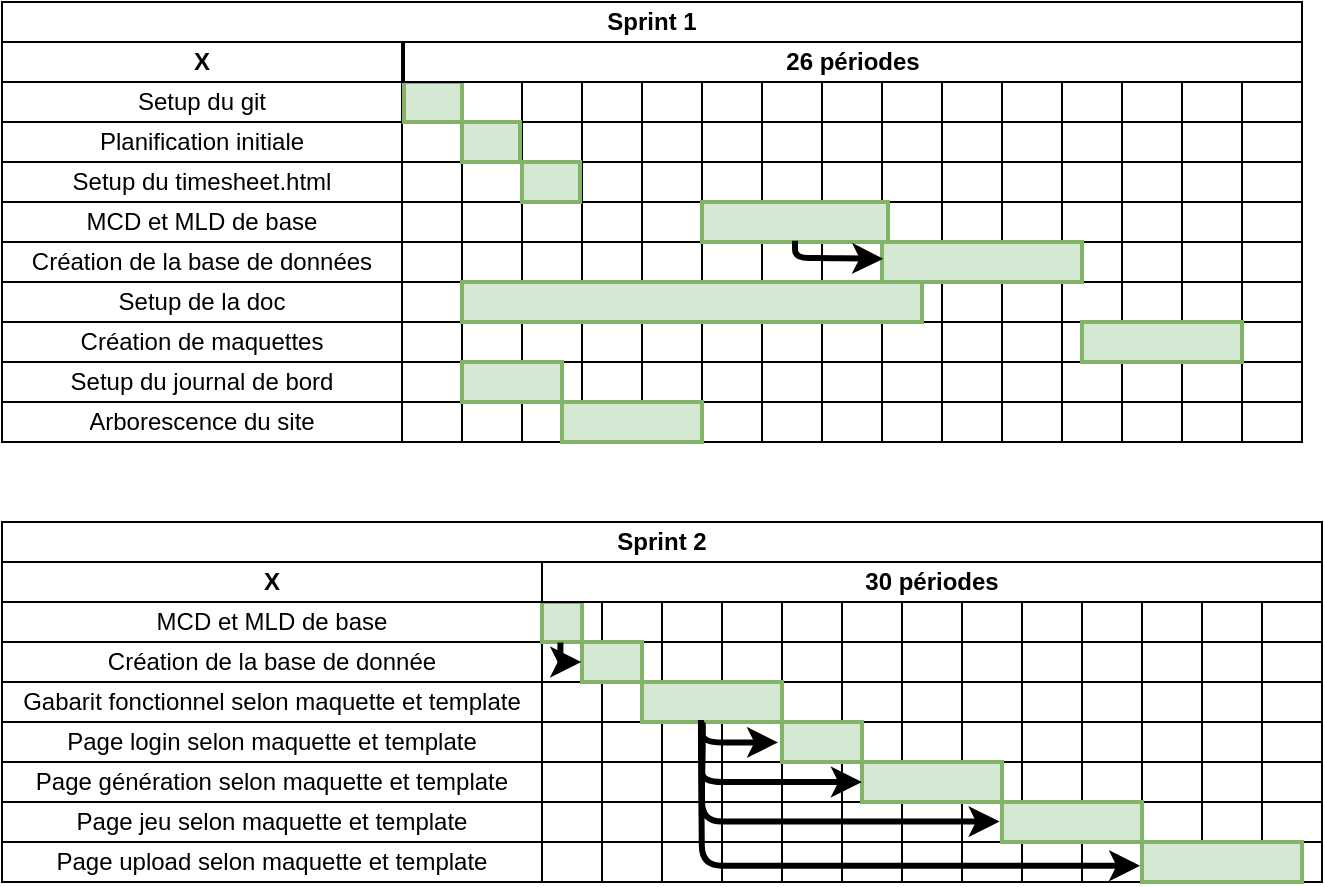 <mxfile version="14.6.10"><diagram name="Page-1" id="fc2ac565-0d4e-3f0d-88b0-a54af1634ed7"><mxGraphModel dx="780" dy="757" grid="1" gridSize="10" guides="0" tooltips="1" connect="0" arrows="1" fold="1" page="1" pageScale="1.5" pageWidth="1169" pageHeight="827" background="#ffffff" math="0" shadow="0"><root><mxCell id="0" style=";html=1;"/><mxCell id="1" style=";html=1;" parent="0"/><mxCell id="dFsh6kCaLVv-VGuMFgfx-103" value="" style="shape=table;html=1;whiteSpace=wrap;startSize=0;container=1;collapsible=0;childLayout=tableLayout;fontStyle=0" parent="1" vertex="1"><mxGeometry x="120" y="160" width="650" height="180" as="geometry"/></mxCell><mxCell id="dFsh6kCaLVv-VGuMFgfx-104" value="" style="shape=partialRectangle;html=1;whiteSpace=wrap;collapsible=0;dropTarget=0;pointerEvents=0;fillColor=none;top=0;left=0;bottom=0;right=0;points=[[0,0.5],[1,0.5]];portConstraint=eastwest;" parent="dFsh6kCaLVv-VGuMFgfx-103" vertex="1"><mxGeometry width="650" height="20" as="geometry"/></mxCell><mxCell id="dFsh6kCaLVv-VGuMFgfx-105" value="Setup du git" style="shape=partialRectangle;html=1;whiteSpace=wrap;connectable=0;fillColor=none;top=0;left=0;bottom=0;right=0;overflow=hidden;" parent="dFsh6kCaLVv-VGuMFgfx-104" vertex="1"><mxGeometry width="200" height="20" as="geometry"/></mxCell><mxCell id="dFsh6kCaLVv-VGuMFgfx-808" style="shape=partialRectangle;html=1;whiteSpace=wrap;connectable=0;fillColor=none;top=0;left=0;bottom=0;right=0;overflow=hidden;" parent="dFsh6kCaLVv-VGuMFgfx-104" vertex="1"><mxGeometry x="200" width="30" height="20" as="geometry"/></mxCell><mxCell id="dFsh6kCaLVv-VGuMFgfx-107" value="" style="shape=partialRectangle;html=1;whiteSpace=wrap;connectable=0;fillColor=none;top=0;left=0;bottom=0;right=0;overflow=hidden;" parent="dFsh6kCaLVv-VGuMFgfx-104" vertex="1"><mxGeometry x="230" width="30" height="20" as="geometry"/></mxCell><mxCell id="dFsh6kCaLVv-VGuMFgfx-799" style="shape=partialRectangle;html=1;whiteSpace=wrap;connectable=0;fillColor=none;top=0;left=0;bottom=0;right=0;overflow=hidden;" parent="dFsh6kCaLVv-VGuMFgfx-104" vertex="1"><mxGeometry x="260" width="30" height="20" as="geometry"/></mxCell><mxCell id="dFsh6kCaLVv-VGuMFgfx-790" style="shape=partialRectangle;html=1;whiteSpace=wrap;connectable=0;fillColor=none;top=0;left=0;bottom=0;right=0;overflow=hidden;" parent="dFsh6kCaLVv-VGuMFgfx-104" vertex="1"><mxGeometry x="290" width="30" height="20" as="geometry"/></mxCell><mxCell id="dFsh6kCaLVv-VGuMFgfx-781" style="shape=partialRectangle;html=1;whiteSpace=wrap;connectable=0;fillColor=none;top=0;left=0;bottom=0;right=0;overflow=hidden;" parent="dFsh6kCaLVv-VGuMFgfx-104" vertex="1"><mxGeometry x="320" width="30" height="20" as="geometry"/></mxCell><mxCell id="dFsh6kCaLVv-VGuMFgfx-772" style="shape=partialRectangle;html=1;whiteSpace=wrap;connectable=0;fillColor=none;top=0;left=0;bottom=0;right=0;overflow=hidden;" parent="dFsh6kCaLVv-VGuMFgfx-104" vertex="1"><mxGeometry x="350" width="30" height="20" as="geometry"/></mxCell><mxCell id="dFsh6kCaLVv-VGuMFgfx-763" style="shape=partialRectangle;html=1;whiteSpace=wrap;connectable=0;fillColor=none;top=0;left=0;bottom=0;right=0;overflow=hidden;" parent="dFsh6kCaLVv-VGuMFgfx-104" vertex="1"><mxGeometry x="380" width="30" height="20" as="geometry"/></mxCell><mxCell id="dFsh6kCaLVv-VGuMFgfx-754" style="shape=partialRectangle;html=1;whiteSpace=wrap;connectable=0;fillColor=none;top=0;left=0;bottom=0;right=0;overflow=hidden;" parent="dFsh6kCaLVv-VGuMFgfx-104" vertex="1"><mxGeometry x="410" width="30" height="20" as="geometry"/></mxCell><mxCell id="dFsh6kCaLVv-VGuMFgfx-745" style="shape=partialRectangle;html=1;whiteSpace=wrap;connectable=0;fillColor=none;top=0;left=0;bottom=0;right=0;overflow=hidden;" parent="dFsh6kCaLVv-VGuMFgfx-104" vertex="1"><mxGeometry x="440" width="30" height="20" as="geometry"/></mxCell><mxCell id="dFsh6kCaLVv-VGuMFgfx-736" style="shape=partialRectangle;html=1;whiteSpace=wrap;connectable=0;fillColor=none;top=0;left=0;bottom=0;right=0;overflow=hidden;" parent="dFsh6kCaLVv-VGuMFgfx-104" vertex="1"><mxGeometry x="470" width="30" height="20" as="geometry"/></mxCell><mxCell id="dFsh6kCaLVv-VGuMFgfx-727" style="shape=partialRectangle;html=1;whiteSpace=wrap;connectable=0;fillColor=none;top=0;left=0;bottom=0;right=0;overflow=hidden;" parent="dFsh6kCaLVv-VGuMFgfx-104" vertex="1"><mxGeometry x="500" width="30" height="20" as="geometry"/></mxCell><mxCell id="dFsh6kCaLVv-VGuMFgfx-718" style="shape=partialRectangle;html=1;whiteSpace=wrap;connectable=0;fillColor=none;top=0;left=0;bottom=0;right=0;overflow=hidden;" parent="dFsh6kCaLVv-VGuMFgfx-104" vertex="1"><mxGeometry x="530" width="30" height="20" as="geometry"/></mxCell><mxCell id="dFsh6kCaLVv-VGuMFgfx-709" style="shape=partialRectangle;html=1;whiteSpace=wrap;connectable=0;fillColor=none;top=0;left=0;bottom=0;right=0;overflow=hidden;" parent="dFsh6kCaLVv-VGuMFgfx-104" vertex="1"><mxGeometry x="560" width="30" height="20" as="geometry"/></mxCell><mxCell id="dFsh6kCaLVv-VGuMFgfx-700" style="shape=partialRectangle;html=1;whiteSpace=wrap;connectable=0;fillColor=none;top=0;left=0;bottom=0;right=0;overflow=hidden;" parent="dFsh6kCaLVv-VGuMFgfx-104" vertex="1"><mxGeometry x="590" width="30" height="20" as="geometry"/></mxCell><mxCell id="dFsh6kCaLVv-VGuMFgfx-691" style="shape=partialRectangle;html=1;whiteSpace=wrap;connectable=0;fillColor=none;top=0;left=0;bottom=0;right=0;overflow=hidden;" parent="dFsh6kCaLVv-VGuMFgfx-104" vertex="1"><mxGeometry x="620" width="30" height="20" as="geometry"/></mxCell><mxCell id="dFsh6kCaLVv-VGuMFgfx-108" value="" style="shape=partialRectangle;html=1;whiteSpace=wrap;collapsible=0;dropTarget=0;pointerEvents=0;fillColor=none;top=0;left=0;bottom=0;right=0;points=[[0,0.5],[1,0.5]];portConstraint=eastwest;" parent="dFsh6kCaLVv-VGuMFgfx-103" vertex="1"><mxGeometry y="20" width="650" height="20" as="geometry"/></mxCell><mxCell id="dFsh6kCaLVv-VGuMFgfx-109" value="Planification initiale" style="shape=partialRectangle;html=1;whiteSpace=wrap;connectable=0;fillColor=none;top=0;left=0;bottom=0;right=0;overflow=hidden;" parent="dFsh6kCaLVv-VGuMFgfx-108" vertex="1"><mxGeometry width="200" height="20" as="geometry"/></mxCell><mxCell id="dFsh6kCaLVv-VGuMFgfx-809" style="shape=partialRectangle;html=1;whiteSpace=wrap;connectable=0;fillColor=none;top=0;left=0;bottom=0;right=0;overflow=hidden;" parent="dFsh6kCaLVv-VGuMFgfx-108" vertex="1"><mxGeometry x="200" width="30" height="20" as="geometry"/></mxCell><mxCell id="dFsh6kCaLVv-VGuMFgfx-111" value="" style="shape=partialRectangle;html=1;whiteSpace=wrap;connectable=0;fillColor=none;top=0;left=0;bottom=0;right=0;overflow=hidden;" parent="dFsh6kCaLVv-VGuMFgfx-108" vertex="1"><mxGeometry x="230" width="30" height="20" as="geometry"/></mxCell><mxCell id="dFsh6kCaLVv-VGuMFgfx-800" style="shape=partialRectangle;html=1;whiteSpace=wrap;connectable=0;fillColor=none;top=0;left=0;bottom=0;right=0;overflow=hidden;" parent="dFsh6kCaLVv-VGuMFgfx-108" vertex="1"><mxGeometry x="260" width="30" height="20" as="geometry"/></mxCell><mxCell id="dFsh6kCaLVv-VGuMFgfx-791" style="shape=partialRectangle;html=1;whiteSpace=wrap;connectable=0;fillColor=none;top=0;left=0;bottom=0;right=0;overflow=hidden;" parent="dFsh6kCaLVv-VGuMFgfx-108" vertex="1"><mxGeometry x="290" width="30" height="20" as="geometry"/></mxCell><mxCell id="dFsh6kCaLVv-VGuMFgfx-782" style="shape=partialRectangle;html=1;whiteSpace=wrap;connectable=0;fillColor=none;top=0;left=0;bottom=0;right=0;overflow=hidden;" parent="dFsh6kCaLVv-VGuMFgfx-108" vertex="1"><mxGeometry x="320" width="30" height="20" as="geometry"/></mxCell><mxCell id="dFsh6kCaLVv-VGuMFgfx-773" style="shape=partialRectangle;html=1;whiteSpace=wrap;connectable=0;fillColor=none;top=0;left=0;bottom=0;right=0;overflow=hidden;" parent="dFsh6kCaLVv-VGuMFgfx-108" vertex="1"><mxGeometry x="350" width="30" height="20" as="geometry"/></mxCell><mxCell id="dFsh6kCaLVv-VGuMFgfx-764" style="shape=partialRectangle;html=1;whiteSpace=wrap;connectable=0;fillColor=none;top=0;left=0;bottom=0;right=0;overflow=hidden;" parent="dFsh6kCaLVv-VGuMFgfx-108" vertex="1"><mxGeometry x="380" width="30" height="20" as="geometry"/></mxCell><mxCell id="dFsh6kCaLVv-VGuMFgfx-755" style="shape=partialRectangle;html=1;whiteSpace=wrap;connectable=0;fillColor=none;top=0;left=0;bottom=0;right=0;overflow=hidden;" parent="dFsh6kCaLVv-VGuMFgfx-108" vertex="1"><mxGeometry x="410" width="30" height="20" as="geometry"/></mxCell><mxCell id="dFsh6kCaLVv-VGuMFgfx-746" style="shape=partialRectangle;html=1;whiteSpace=wrap;connectable=0;fillColor=none;top=0;left=0;bottom=0;right=0;overflow=hidden;" parent="dFsh6kCaLVv-VGuMFgfx-108" vertex="1"><mxGeometry x="440" width="30" height="20" as="geometry"/></mxCell><mxCell id="dFsh6kCaLVv-VGuMFgfx-737" style="shape=partialRectangle;html=1;whiteSpace=wrap;connectable=0;fillColor=none;top=0;left=0;bottom=0;right=0;overflow=hidden;" parent="dFsh6kCaLVv-VGuMFgfx-108" vertex="1"><mxGeometry x="470" width="30" height="20" as="geometry"/></mxCell><mxCell id="dFsh6kCaLVv-VGuMFgfx-728" style="shape=partialRectangle;html=1;whiteSpace=wrap;connectable=0;fillColor=none;top=0;left=0;bottom=0;right=0;overflow=hidden;" parent="dFsh6kCaLVv-VGuMFgfx-108" vertex="1"><mxGeometry x="500" width="30" height="20" as="geometry"/></mxCell><mxCell id="dFsh6kCaLVv-VGuMFgfx-719" style="shape=partialRectangle;html=1;whiteSpace=wrap;connectable=0;fillColor=none;top=0;left=0;bottom=0;right=0;overflow=hidden;" parent="dFsh6kCaLVv-VGuMFgfx-108" vertex="1"><mxGeometry x="530" width="30" height="20" as="geometry"/></mxCell><mxCell id="dFsh6kCaLVv-VGuMFgfx-710" style="shape=partialRectangle;html=1;whiteSpace=wrap;connectable=0;fillColor=none;top=0;left=0;bottom=0;right=0;overflow=hidden;" parent="dFsh6kCaLVv-VGuMFgfx-108" vertex="1"><mxGeometry x="560" width="30" height="20" as="geometry"/></mxCell><mxCell id="dFsh6kCaLVv-VGuMFgfx-701" style="shape=partialRectangle;html=1;whiteSpace=wrap;connectable=0;fillColor=none;top=0;left=0;bottom=0;right=0;overflow=hidden;" parent="dFsh6kCaLVv-VGuMFgfx-108" vertex="1"><mxGeometry x="590" width="30" height="20" as="geometry"/></mxCell><mxCell id="dFsh6kCaLVv-VGuMFgfx-692" style="shape=partialRectangle;html=1;whiteSpace=wrap;connectable=0;fillColor=none;top=0;left=0;bottom=0;right=0;overflow=hidden;" parent="dFsh6kCaLVv-VGuMFgfx-108" vertex="1"><mxGeometry x="620" width="30" height="20" as="geometry"/></mxCell><mxCell id="dFsh6kCaLVv-VGuMFgfx-112" value="" style="shape=partialRectangle;html=1;whiteSpace=wrap;collapsible=0;dropTarget=0;pointerEvents=0;fillColor=none;top=0;left=0;bottom=0;right=0;points=[[0,0.5],[1,0.5]];portConstraint=eastwest;" parent="dFsh6kCaLVv-VGuMFgfx-103" vertex="1"><mxGeometry y="40" width="650" height="20" as="geometry"/></mxCell><mxCell id="dFsh6kCaLVv-VGuMFgfx-113" value="Setup du timesheet.html" style="shape=partialRectangle;html=1;whiteSpace=wrap;connectable=0;fillColor=none;top=0;left=0;bottom=0;right=0;overflow=hidden;" parent="dFsh6kCaLVv-VGuMFgfx-112" vertex="1"><mxGeometry width="200" height="20" as="geometry"/></mxCell><mxCell id="dFsh6kCaLVv-VGuMFgfx-810" style="shape=partialRectangle;html=1;whiteSpace=wrap;connectable=0;fillColor=none;top=0;left=0;bottom=0;right=0;overflow=hidden;" parent="dFsh6kCaLVv-VGuMFgfx-112" vertex="1"><mxGeometry x="200" width="30" height="20" as="geometry"/></mxCell><mxCell id="dFsh6kCaLVv-VGuMFgfx-115" value="" style="shape=partialRectangle;html=1;whiteSpace=wrap;connectable=0;fillColor=none;top=0;left=0;bottom=0;right=0;overflow=hidden;" parent="dFsh6kCaLVv-VGuMFgfx-112" vertex="1"><mxGeometry x="230" width="30" height="20" as="geometry"/></mxCell><mxCell id="dFsh6kCaLVv-VGuMFgfx-801" style="shape=partialRectangle;html=1;whiteSpace=wrap;connectable=0;fillColor=none;top=0;left=0;bottom=0;right=0;overflow=hidden;" parent="dFsh6kCaLVv-VGuMFgfx-112" vertex="1"><mxGeometry x="260" width="30" height="20" as="geometry"/></mxCell><mxCell id="dFsh6kCaLVv-VGuMFgfx-792" style="shape=partialRectangle;html=1;whiteSpace=wrap;connectable=0;fillColor=none;top=0;left=0;bottom=0;right=0;overflow=hidden;" parent="dFsh6kCaLVv-VGuMFgfx-112" vertex="1"><mxGeometry x="290" width="30" height="20" as="geometry"/></mxCell><mxCell id="dFsh6kCaLVv-VGuMFgfx-783" style="shape=partialRectangle;html=1;whiteSpace=wrap;connectable=0;fillColor=none;top=0;left=0;bottom=0;right=0;overflow=hidden;" parent="dFsh6kCaLVv-VGuMFgfx-112" vertex="1"><mxGeometry x="320" width="30" height="20" as="geometry"/></mxCell><mxCell id="dFsh6kCaLVv-VGuMFgfx-774" style="shape=partialRectangle;html=1;whiteSpace=wrap;connectable=0;fillColor=none;top=0;left=0;bottom=0;right=0;overflow=hidden;" parent="dFsh6kCaLVv-VGuMFgfx-112" vertex="1"><mxGeometry x="350" width="30" height="20" as="geometry"/></mxCell><mxCell id="dFsh6kCaLVv-VGuMFgfx-765" style="shape=partialRectangle;html=1;whiteSpace=wrap;connectable=0;fillColor=none;top=0;left=0;bottom=0;right=0;overflow=hidden;" parent="dFsh6kCaLVv-VGuMFgfx-112" vertex="1"><mxGeometry x="380" width="30" height="20" as="geometry"/></mxCell><mxCell id="dFsh6kCaLVv-VGuMFgfx-756" style="shape=partialRectangle;html=1;whiteSpace=wrap;connectable=0;fillColor=none;top=0;left=0;bottom=0;right=0;overflow=hidden;" parent="dFsh6kCaLVv-VGuMFgfx-112" vertex="1"><mxGeometry x="410" width="30" height="20" as="geometry"/></mxCell><mxCell id="dFsh6kCaLVv-VGuMFgfx-747" style="shape=partialRectangle;html=1;whiteSpace=wrap;connectable=0;fillColor=none;top=0;left=0;bottom=0;right=0;overflow=hidden;" parent="dFsh6kCaLVv-VGuMFgfx-112" vertex="1"><mxGeometry x="440" width="30" height="20" as="geometry"/></mxCell><mxCell id="dFsh6kCaLVv-VGuMFgfx-738" style="shape=partialRectangle;html=1;whiteSpace=wrap;connectable=0;fillColor=none;top=0;left=0;bottom=0;right=0;overflow=hidden;" parent="dFsh6kCaLVv-VGuMFgfx-112" vertex="1"><mxGeometry x="470" width="30" height="20" as="geometry"/></mxCell><mxCell id="dFsh6kCaLVv-VGuMFgfx-729" style="shape=partialRectangle;html=1;whiteSpace=wrap;connectable=0;fillColor=none;top=0;left=0;bottom=0;right=0;overflow=hidden;" parent="dFsh6kCaLVv-VGuMFgfx-112" vertex="1"><mxGeometry x="500" width="30" height="20" as="geometry"/></mxCell><mxCell id="dFsh6kCaLVv-VGuMFgfx-720" style="shape=partialRectangle;html=1;whiteSpace=wrap;connectable=0;fillColor=none;top=0;left=0;bottom=0;right=0;overflow=hidden;" parent="dFsh6kCaLVv-VGuMFgfx-112" vertex="1"><mxGeometry x="530" width="30" height="20" as="geometry"/></mxCell><mxCell id="dFsh6kCaLVv-VGuMFgfx-711" style="shape=partialRectangle;html=1;whiteSpace=wrap;connectable=0;fillColor=none;top=0;left=0;bottom=0;right=0;overflow=hidden;" parent="dFsh6kCaLVv-VGuMFgfx-112" vertex="1"><mxGeometry x="560" width="30" height="20" as="geometry"/></mxCell><mxCell id="dFsh6kCaLVv-VGuMFgfx-702" style="shape=partialRectangle;html=1;whiteSpace=wrap;connectable=0;fillColor=none;top=0;left=0;bottom=0;right=0;overflow=hidden;" parent="dFsh6kCaLVv-VGuMFgfx-112" vertex="1"><mxGeometry x="590" width="30" height="20" as="geometry"/></mxCell><mxCell id="dFsh6kCaLVv-VGuMFgfx-693" style="shape=partialRectangle;html=1;whiteSpace=wrap;connectable=0;fillColor=none;top=0;left=0;bottom=0;right=0;overflow=hidden;" parent="dFsh6kCaLVv-VGuMFgfx-112" vertex="1"><mxGeometry x="620" width="30" height="20" as="geometry"/></mxCell><mxCell id="dFsh6kCaLVv-VGuMFgfx-116" style="shape=partialRectangle;html=1;whiteSpace=wrap;collapsible=0;dropTarget=0;pointerEvents=0;fillColor=none;top=0;left=0;bottom=0;right=0;points=[[0,0.5],[1,0.5]];portConstraint=eastwest;" parent="dFsh6kCaLVv-VGuMFgfx-103" vertex="1"><mxGeometry y="60" width="650" height="20" as="geometry"/></mxCell><mxCell id="dFsh6kCaLVv-VGuMFgfx-117" value="MCD et MLD de base" style="shape=partialRectangle;html=1;whiteSpace=wrap;connectable=0;fillColor=none;top=0;left=0;bottom=0;right=0;overflow=hidden;" parent="dFsh6kCaLVv-VGuMFgfx-116" vertex="1"><mxGeometry width="200" height="20" as="geometry"/></mxCell><mxCell id="dFsh6kCaLVv-VGuMFgfx-811" style="shape=partialRectangle;html=1;whiteSpace=wrap;connectable=0;fillColor=none;top=0;left=0;bottom=0;right=0;overflow=hidden;" parent="dFsh6kCaLVv-VGuMFgfx-116" vertex="1"><mxGeometry x="200" width="30" height="20" as="geometry"/></mxCell><mxCell id="dFsh6kCaLVv-VGuMFgfx-118" style="shape=partialRectangle;html=1;whiteSpace=wrap;connectable=0;fillColor=none;top=0;left=0;bottom=0;right=0;overflow=hidden;" parent="dFsh6kCaLVv-VGuMFgfx-116" vertex="1"><mxGeometry x="230" width="30" height="20" as="geometry"/></mxCell><mxCell id="dFsh6kCaLVv-VGuMFgfx-802" style="shape=partialRectangle;html=1;whiteSpace=wrap;connectable=0;fillColor=none;top=0;left=0;bottom=0;right=0;overflow=hidden;" parent="dFsh6kCaLVv-VGuMFgfx-116" vertex="1"><mxGeometry x="260" width="30" height="20" as="geometry"/></mxCell><mxCell id="dFsh6kCaLVv-VGuMFgfx-793" style="shape=partialRectangle;html=1;whiteSpace=wrap;connectable=0;fillColor=none;top=0;left=0;bottom=0;right=0;overflow=hidden;" parent="dFsh6kCaLVv-VGuMFgfx-116" vertex="1"><mxGeometry x="290" width="30" height="20" as="geometry"/></mxCell><mxCell id="dFsh6kCaLVv-VGuMFgfx-784" style="shape=partialRectangle;html=1;whiteSpace=wrap;connectable=0;fillColor=none;top=0;left=0;bottom=0;right=0;overflow=hidden;" parent="dFsh6kCaLVv-VGuMFgfx-116" vertex="1"><mxGeometry x="320" width="30" height="20" as="geometry"/></mxCell><mxCell id="dFsh6kCaLVv-VGuMFgfx-775" style="shape=partialRectangle;html=1;whiteSpace=wrap;connectable=0;fillColor=none;top=0;left=0;bottom=0;right=0;overflow=hidden;" parent="dFsh6kCaLVv-VGuMFgfx-116" vertex="1"><mxGeometry x="350" width="30" height="20" as="geometry"/></mxCell><mxCell id="dFsh6kCaLVv-VGuMFgfx-766" style="shape=partialRectangle;html=1;whiteSpace=wrap;connectable=0;fillColor=none;top=0;left=0;bottom=0;right=0;overflow=hidden;" parent="dFsh6kCaLVv-VGuMFgfx-116" vertex="1"><mxGeometry x="380" width="30" height="20" as="geometry"/></mxCell><mxCell id="dFsh6kCaLVv-VGuMFgfx-757" style="shape=partialRectangle;html=1;whiteSpace=wrap;connectable=0;fillColor=none;top=0;left=0;bottom=0;right=0;overflow=hidden;" parent="dFsh6kCaLVv-VGuMFgfx-116" vertex="1"><mxGeometry x="410" width="30" height="20" as="geometry"/></mxCell><mxCell id="dFsh6kCaLVv-VGuMFgfx-748" style="shape=partialRectangle;html=1;whiteSpace=wrap;connectable=0;fillColor=none;top=0;left=0;bottom=0;right=0;overflow=hidden;" parent="dFsh6kCaLVv-VGuMFgfx-116" vertex="1"><mxGeometry x="440" width="30" height="20" as="geometry"/></mxCell><mxCell id="dFsh6kCaLVv-VGuMFgfx-739" style="shape=partialRectangle;html=1;whiteSpace=wrap;connectable=0;fillColor=none;top=0;left=0;bottom=0;right=0;overflow=hidden;" parent="dFsh6kCaLVv-VGuMFgfx-116" vertex="1"><mxGeometry x="470" width="30" height="20" as="geometry"/></mxCell><mxCell id="dFsh6kCaLVv-VGuMFgfx-730" style="shape=partialRectangle;html=1;whiteSpace=wrap;connectable=0;fillColor=none;top=0;left=0;bottom=0;right=0;overflow=hidden;" parent="dFsh6kCaLVv-VGuMFgfx-116" vertex="1"><mxGeometry x="500" width="30" height="20" as="geometry"/></mxCell><mxCell id="dFsh6kCaLVv-VGuMFgfx-721" style="shape=partialRectangle;html=1;whiteSpace=wrap;connectable=0;fillColor=none;top=0;left=0;bottom=0;right=0;overflow=hidden;" parent="dFsh6kCaLVv-VGuMFgfx-116" vertex="1"><mxGeometry x="530" width="30" height="20" as="geometry"/></mxCell><mxCell id="dFsh6kCaLVv-VGuMFgfx-712" style="shape=partialRectangle;html=1;whiteSpace=wrap;connectable=0;fillColor=none;top=0;left=0;bottom=0;right=0;overflow=hidden;" parent="dFsh6kCaLVv-VGuMFgfx-116" vertex="1"><mxGeometry x="560" width="30" height="20" as="geometry"/></mxCell><mxCell id="dFsh6kCaLVv-VGuMFgfx-703" style="shape=partialRectangle;html=1;whiteSpace=wrap;connectable=0;fillColor=none;top=0;left=0;bottom=0;right=0;overflow=hidden;" parent="dFsh6kCaLVv-VGuMFgfx-116" vertex="1"><mxGeometry x="590" width="30" height="20" as="geometry"/></mxCell><mxCell id="dFsh6kCaLVv-VGuMFgfx-694" style="shape=partialRectangle;html=1;whiteSpace=wrap;connectable=0;fillColor=none;top=0;left=0;bottom=0;right=0;overflow=hidden;" parent="dFsh6kCaLVv-VGuMFgfx-116" vertex="1"><mxGeometry x="620" width="30" height="20" as="geometry"/></mxCell><mxCell id="dFsh6kCaLVv-VGuMFgfx-122" style="shape=partialRectangle;html=1;whiteSpace=wrap;collapsible=0;dropTarget=0;pointerEvents=0;fillColor=none;top=0;left=0;bottom=0;right=0;points=[[0,0.5],[1,0.5]];portConstraint=eastwest;" parent="dFsh6kCaLVv-VGuMFgfx-103" vertex="1"><mxGeometry y="80" width="650" height="20" as="geometry"/></mxCell><mxCell id="dFsh6kCaLVv-VGuMFgfx-123" value="Création de la base de données" style="shape=partialRectangle;html=1;whiteSpace=wrap;connectable=0;fillColor=none;top=0;left=0;bottom=0;right=0;overflow=hidden;" parent="dFsh6kCaLVv-VGuMFgfx-122" vertex="1"><mxGeometry width="200" height="20" as="geometry"/></mxCell><mxCell id="dFsh6kCaLVv-VGuMFgfx-813" style="shape=partialRectangle;html=1;whiteSpace=wrap;connectable=0;fillColor=none;top=0;left=0;bottom=0;right=0;overflow=hidden;" parent="dFsh6kCaLVv-VGuMFgfx-122" vertex="1"><mxGeometry x="200" width="30" height="20" as="geometry"/></mxCell><mxCell id="dFsh6kCaLVv-VGuMFgfx-124" style="shape=partialRectangle;html=1;whiteSpace=wrap;connectable=0;fillColor=none;top=0;left=0;bottom=0;right=0;overflow=hidden;" parent="dFsh6kCaLVv-VGuMFgfx-122" vertex="1"><mxGeometry x="230" width="30" height="20" as="geometry"/></mxCell><mxCell id="dFsh6kCaLVv-VGuMFgfx-804" style="shape=partialRectangle;html=1;whiteSpace=wrap;connectable=0;fillColor=none;top=0;left=0;bottom=0;right=0;overflow=hidden;" parent="dFsh6kCaLVv-VGuMFgfx-122" vertex="1"><mxGeometry x="260" width="30" height="20" as="geometry"/></mxCell><mxCell id="dFsh6kCaLVv-VGuMFgfx-795" style="shape=partialRectangle;html=1;whiteSpace=wrap;connectable=0;fillColor=none;top=0;left=0;bottom=0;right=0;overflow=hidden;" parent="dFsh6kCaLVv-VGuMFgfx-122" vertex="1"><mxGeometry x="290" width="30" height="20" as="geometry"/></mxCell><mxCell id="dFsh6kCaLVv-VGuMFgfx-786" style="shape=partialRectangle;html=1;whiteSpace=wrap;connectable=0;fillColor=none;top=0;left=0;bottom=0;right=0;overflow=hidden;" parent="dFsh6kCaLVv-VGuMFgfx-122" vertex="1"><mxGeometry x="320" width="30" height="20" as="geometry"/></mxCell><mxCell id="dFsh6kCaLVv-VGuMFgfx-777" style="shape=partialRectangle;html=1;whiteSpace=wrap;connectable=0;fillColor=none;top=0;left=0;bottom=0;right=0;overflow=hidden;" parent="dFsh6kCaLVv-VGuMFgfx-122" vertex="1"><mxGeometry x="350" width="30" height="20" as="geometry"/></mxCell><mxCell id="dFsh6kCaLVv-VGuMFgfx-768" style="shape=partialRectangle;html=1;whiteSpace=wrap;connectable=0;fillColor=none;top=0;left=0;bottom=0;right=0;overflow=hidden;" parent="dFsh6kCaLVv-VGuMFgfx-122" vertex="1"><mxGeometry x="380" width="30" height="20" as="geometry"/></mxCell><mxCell id="dFsh6kCaLVv-VGuMFgfx-759" style="shape=partialRectangle;html=1;whiteSpace=wrap;connectable=0;fillColor=none;top=0;left=0;bottom=0;right=0;overflow=hidden;" parent="dFsh6kCaLVv-VGuMFgfx-122" vertex="1"><mxGeometry x="410" width="30" height="20" as="geometry"/></mxCell><mxCell id="dFsh6kCaLVv-VGuMFgfx-750" style="shape=partialRectangle;html=1;whiteSpace=wrap;connectable=0;fillColor=none;top=0;left=0;bottom=0;right=0;overflow=hidden;" parent="dFsh6kCaLVv-VGuMFgfx-122" vertex="1"><mxGeometry x="440" width="30" height="20" as="geometry"/></mxCell><mxCell id="dFsh6kCaLVv-VGuMFgfx-741" style="shape=partialRectangle;html=1;whiteSpace=wrap;connectable=0;fillColor=none;top=0;left=0;bottom=0;right=0;overflow=hidden;" parent="dFsh6kCaLVv-VGuMFgfx-122" vertex="1"><mxGeometry x="470" width="30" height="20" as="geometry"/></mxCell><mxCell id="dFsh6kCaLVv-VGuMFgfx-732" style="shape=partialRectangle;html=1;whiteSpace=wrap;connectable=0;fillColor=none;top=0;left=0;bottom=0;right=0;overflow=hidden;" parent="dFsh6kCaLVv-VGuMFgfx-122" vertex="1"><mxGeometry x="500" width="30" height="20" as="geometry"/></mxCell><mxCell id="dFsh6kCaLVv-VGuMFgfx-723" style="shape=partialRectangle;html=1;whiteSpace=wrap;connectable=0;fillColor=none;top=0;left=0;bottom=0;right=0;overflow=hidden;" parent="dFsh6kCaLVv-VGuMFgfx-122" vertex="1"><mxGeometry x="530" width="30" height="20" as="geometry"/></mxCell><mxCell id="dFsh6kCaLVv-VGuMFgfx-714" style="shape=partialRectangle;html=1;whiteSpace=wrap;connectable=0;fillColor=none;top=0;left=0;bottom=0;right=0;overflow=hidden;" parent="dFsh6kCaLVv-VGuMFgfx-122" vertex="1"><mxGeometry x="560" width="30" height="20" as="geometry"/></mxCell><mxCell id="dFsh6kCaLVv-VGuMFgfx-705" style="shape=partialRectangle;html=1;whiteSpace=wrap;connectable=0;fillColor=none;top=0;left=0;bottom=0;right=0;overflow=hidden;" parent="dFsh6kCaLVv-VGuMFgfx-122" vertex="1"><mxGeometry x="590" width="30" height="20" as="geometry"/></mxCell><mxCell id="dFsh6kCaLVv-VGuMFgfx-696" style="shape=partialRectangle;html=1;whiteSpace=wrap;connectable=0;fillColor=none;top=0;left=0;bottom=0;right=0;overflow=hidden;" parent="dFsh6kCaLVv-VGuMFgfx-122" vertex="1"><mxGeometry x="620" width="30" height="20" as="geometry"/></mxCell><mxCell id="dFsh6kCaLVv-VGuMFgfx-119" style="shape=partialRectangle;html=1;whiteSpace=wrap;collapsible=0;dropTarget=0;pointerEvents=0;fillColor=none;top=0;left=0;bottom=0;right=0;points=[[0,0.5],[1,0.5]];portConstraint=eastwest;" parent="dFsh6kCaLVv-VGuMFgfx-103" vertex="1"><mxGeometry y="100" width="650" height="20" as="geometry"/></mxCell><mxCell id="dFsh6kCaLVv-VGuMFgfx-120" value="Setup de la doc" style="shape=partialRectangle;html=1;whiteSpace=wrap;connectable=0;fillColor=none;top=0;left=0;bottom=0;right=0;overflow=hidden;" parent="dFsh6kCaLVv-VGuMFgfx-119" vertex="1"><mxGeometry width="200" height="20" as="geometry"/></mxCell><mxCell id="dFsh6kCaLVv-VGuMFgfx-812" style="shape=partialRectangle;html=1;whiteSpace=wrap;connectable=0;fillColor=none;top=0;left=0;bottom=0;right=0;overflow=hidden;" parent="dFsh6kCaLVv-VGuMFgfx-119" vertex="1"><mxGeometry x="200" width="30" height="20" as="geometry"/></mxCell><mxCell id="dFsh6kCaLVv-VGuMFgfx-121" style="shape=partialRectangle;html=1;whiteSpace=wrap;connectable=0;fillColor=none;top=0;left=0;bottom=0;right=0;overflow=hidden;" parent="dFsh6kCaLVv-VGuMFgfx-119" vertex="1"><mxGeometry x="230" width="30" height="20" as="geometry"/></mxCell><mxCell id="dFsh6kCaLVv-VGuMFgfx-803" style="shape=partialRectangle;html=1;whiteSpace=wrap;connectable=0;fillColor=none;top=0;left=0;bottom=0;right=0;overflow=hidden;" parent="dFsh6kCaLVv-VGuMFgfx-119" vertex="1"><mxGeometry x="260" width="30" height="20" as="geometry"/></mxCell><mxCell id="dFsh6kCaLVv-VGuMFgfx-794" style="shape=partialRectangle;html=1;whiteSpace=wrap;connectable=0;fillColor=none;top=0;left=0;bottom=0;right=0;overflow=hidden;" parent="dFsh6kCaLVv-VGuMFgfx-119" vertex="1"><mxGeometry x="290" width="30" height="20" as="geometry"/></mxCell><mxCell id="dFsh6kCaLVv-VGuMFgfx-785" style="shape=partialRectangle;html=1;whiteSpace=wrap;connectable=0;fillColor=none;top=0;left=0;bottom=0;right=0;overflow=hidden;" parent="dFsh6kCaLVv-VGuMFgfx-119" vertex="1"><mxGeometry x="320" width="30" height="20" as="geometry"/></mxCell><mxCell id="dFsh6kCaLVv-VGuMFgfx-776" style="shape=partialRectangle;html=1;whiteSpace=wrap;connectable=0;fillColor=none;top=0;left=0;bottom=0;right=0;overflow=hidden;" parent="dFsh6kCaLVv-VGuMFgfx-119" vertex="1"><mxGeometry x="350" width="30" height="20" as="geometry"/></mxCell><mxCell id="dFsh6kCaLVv-VGuMFgfx-767" style="shape=partialRectangle;html=1;whiteSpace=wrap;connectable=0;fillColor=none;top=0;left=0;bottom=0;right=0;overflow=hidden;" parent="dFsh6kCaLVv-VGuMFgfx-119" vertex="1"><mxGeometry x="380" width="30" height="20" as="geometry"/></mxCell><mxCell id="dFsh6kCaLVv-VGuMFgfx-758" style="shape=partialRectangle;html=1;whiteSpace=wrap;connectable=0;fillColor=none;top=0;left=0;bottom=0;right=0;overflow=hidden;" parent="dFsh6kCaLVv-VGuMFgfx-119" vertex="1"><mxGeometry x="410" width="30" height="20" as="geometry"/></mxCell><mxCell id="dFsh6kCaLVv-VGuMFgfx-749" style="shape=partialRectangle;html=1;whiteSpace=wrap;connectable=0;fillColor=none;top=0;left=0;bottom=0;right=0;overflow=hidden;" parent="dFsh6kCaLVv-VGuMFgfx-119" vertex="1"><mxGeometry x="440" width="30" height="20" as="geometry"/></mxCell><mxCell id="dFsh6kCaLVv-VGuMFgfx-740" style="shape=partialRectangle;html=1;whiteSpace=wrap;connectable=0;fillColor=none;top=0;left=0;bottom=0;right=0;overflow=hidden;" parent="dFsh6kCaLVv-VGuMFgfx-119" vertex="1"><mxGeometry x="470" width="30" height="20" as="geometry"/></mxCell><mxCell id="dFsh6kCaLVv-VGuMFgfx-731" style="shape=partialRectangle;html=1;whiteSpace=wrap;connectable=0;fillColor=none;top=0;left=0;bottom=0;right=0;overflow=hidden;" parent="dFsh6kCaLVv-VGuMFgfx-119" vertex="1"><mxGeometry x="500" width="30" height="20" as="geometry"/></mxCell><mxCell id="dFsh6kCaLVv-VGuMFgfx-722" style="shape=partialRectangle;html=1;whiteSpace=wrap;connectable=0;fillColor=none;top=0;left=0;bottom=0;right=0;overflow=hidden;" parent="dFsh6kCaLVv-VGuMFgfx-119" vertex="1"><mxGeometry x="530" width="30" height="20" as="geometry"/></mxCell><mxCell id="dFsh6kCaLVv-VGuMFgfx-713" style="shape=partialRectangle;html=1;whiteSpace=wrap;connectable=0;fillColor=none;top=0;left=0;bottom=0;right=0;overflow=hidden;" parent="dFsh6kCaLVv-VGuMFgfx-119" vertex="1"><mxGeometry x="560" width="30" height="20" as="geometry"/></mxCell><mxCell id="dFsh6kCaLVv-VGuMFgfx-704" style="shape=partialRectangle;html=1;whiteSpace=wrap;connectable=0;fillColor=none;top=0;left=0;bottom=0;right=0;overflow=hidden;" parent="dFsh6kCaLVv-VGuMFgfx-119" vertex="1"><mxGeometry x="590" width="30" height="20" as="geometry"/></mxCell><mxCell id="dFsh6kCaLVv-VGuMFgfx-695" style="shape=partialRectangle;html=1;whiteSpace=wrap;connectable=0;fillColor=none;top=0;left=0;bottom=0;right=0;overflow=hidden;" parent="dFsh6kCaLVv-VGuMFgfx-119" vertex="1"><mxGeometry x="620" width="30" height="20" as="geometry"/></mxCell><mxCell id="dFsh6kCaLVv-VGuMFgfx-125" style="shape=partialRectangle;html=1;whiteSpace=wrap;collapsible=0;dropTarget=0;pointerEvents=0;fillColor=none;top=0;left=0;bottom=0;right=0;points=[[0,0.5],[1,0.5]];portConstraint=eastwest;" parent="dFsh6kCaLVv-VGuMFgfx-103" vertex="1"><mxGeometry y="120" width="650" height="20" as="geometry"/></mxCell><mxCell id="dFsh6kCaLVv-VGuMFgfx-126" value="Création de maquettes" style="shape=partialRectangle;html=1;whiteSpace=wrap;connectable=0;fillColor=none;top=0;left=0;bottom=0;right=0;overflow=hidden;" parent="dFsh6kCaLVv-VGuMFgfx-125" vertex="1"><mxGeometry width="200" height="20" as="geometry"/></mxCell><mxCell id="dFsh6kCaLVv-VGuMFgfx-814" style="shape=partialRectangle;html=1;whiteSpace=wrap;connectable=0;fillColor=none;top=0;left=0;bottom=0;right=0;overflow=hidden;" parent="dFsh6kCaLVv-VGuMFgfx-125" vertex="1"><mxGeometry x="200" width="30" height="20" as="geometry"/></mxCell><mxCell id="dFsh6kCaLVv-VGuMFgfx-127" style="shape=partialRectangle;html=1;whiteSpace=wrap;connectable=0;fillColor=none;top=0;left=0;bottom=0;right=0;overflow=hidden;" parent="dFsh6kCaLVv-VGuMFgfx-125" vertex="1"><mxGeometry x="230" width="30" height="20" as="geometry"/></mxCell><mxCell id="dFsh6kCaLVv-VGuMFgfx-805" style="shape=partialRectangle;html=1;whiteSpace=wrap;connectable=0;fillColor=none;top=0;left=0;bottom=0;right=0;overflow=hidden;" parent="dFsh6kCaLVv-VGuMFgfx-125" vertex="1"><mxGeometry x="260" width="30" height="20" as="geometry"/></mxCell><mxCell id="dFsh6kCaLVv-VGuMFgfx-796" style="shape=partialRectangle;html=1;whiteSpace=wrap;connectable=0;fillColor=none;top=0;left=0;bottom=0;right=0;overflow=hidden;" parent="dFsh6kCaLVv-VGuMFgfx-125" vertex="1"><mxGeometry x="290" width="30" height="20" as="geometry"/></mxCell><mxCell id="dFsh6kCaLVv-VGuMFgfx-787" style="shape=partialRectangle;html=1;whiteSpace=wrap;connectable=0;fillColor=none;top=0;left=0;bottom=0;right=0;overflow=hidden;" parent="dFsh6kCaLVv-VGuMFgfx-125" vertex="1"><mxGeometry x="320" width="30" height="20" as="geometry"/></mxCell><mxCell id="dFsh6kCaLVv-VGuMFgfx-778" style="shape=partialRectangle;html=1;whiteSpace=wrap;connectable=0;fillColor=none;top=0;left=0;bottom=0;right=0;overflow=hidden;" parent="dFsh6kCaLVv-VGuMFgfx-125" vertex="1"><mxGeometry x="350" width="30" height="20" as="geometry"/></mxCell><mxCell id="dFsh6kCaLVv-VGuMFgfx-769" style="shape=partialRectangle;html=1;whiteSpace=wrap;connectable=0;fillColor=none;top=0;left=0;bottom=0;right=0;overflow=hidden;" parent="dFsh6kCaLVv-VGuMFgfx-125" vertex="1"><mxGeometry x="380" width="30" height="20" as="geometry"/></mxCell><mxCell id="dFsh6kCaLVv-VGuMFgfx-760" style="shape=partialRectangle;html=1;whiteSpace=wrap;connectable=0;fillColor=none;top=0;left=0;bottom=0;right=0;overflow=hidden;" parent="dFsh6kCaLVv-VGuMFgfx-125" vertex="1"><mxGeometry x="410" width="30" height="20" as="geometry"/></mxCell><mxCell id="dFsh6kCaLVv-VGuMFgfx-751" style="shape=partialRectangle;html=1;whiteSpace=wrap;connectable=0;fillColor=none;top=0;left=0;bottom=0;right=0;overflow=hidden;" parent="dFsh6kCaLVv-VGuMFgfx-125" vertex="1"><mxGeometry x="440" width="30" height="20" as="geometry"/></mxCell><mxCell id="dFsh6kCaLVv-VGuMFgfx-742" style="shape=partialRectangle;html=1;whiteSpace=wrap;connectable=0;fillColor=none;top=0;left=0;bottom=0;right=0;overflow=hidden;" parent="dFsh6kCaLVv-VGuMFgfx-125" vertex="1"><mxGeometry x="470" width="30" height="20" as="geometry"/></mxCell><mxCell id="dFsh6kCaLVv-VGuMFgfx-733" style="shape=partialRectangle;html=1;whiteSpace=wrap;connectable=0;fillColor=none;top=0;left=0;bottom=0;right=0;overflow=hidden;" parent="dFsh6kCaLVv-VGuMFgfx-125" vertex="1"><mxGeometry x="500" width="30" height="20" as="geometry"/></mxCell><mxCell id="dFsh6kCaLVv-VGuMFgfx-724" style="shape=partialRectangle;html=1;whiteSpace=wrap;connectable=0;fillColor=none;top=0;left=0;bottom=0;right=0;overflow=hidden;" parent="dFsh6kCaLVv-VGuMFgfx-125" vertex="1"><mxGeometry x="530" width="30" height="20" as="geometry"/></mxCell><mxCell id="dFsh6kCaLVv-VGuMFgfx-715" style="shape=partialRectangle;html=1;whiteSpace=wrap;connectable=0;fillColor=none;top=0;left=0;bottom=0;right=0;overflow=hidden;" parent="dFsh6kCaLVv-VGuMFgfx-125" vertex="1"><mxGeometry x="560" width="30" height="20" as="geometry"/></mxCell><mxCell id="dFsh6kCaLVv-VGuMFgfx-706" style="shape=partialRectangle;html=1;whiteSpace=wrap;connectable=0;fillColor=none;top=0;left=0;bottom=0;right=0;overflow=hidden;" parent="dFsh6kCaLVv-VGuMFgfx-125" vertex="1"><mxGeometry x="590" width="30" height="20" as="geometry"/></mxCell><mxCell id="dFsh6kCaLVv-VGuMFgfx-697" style="shape=partialRectangle;html=1;whiteSpace=wrap;connectable=0;fillColor=none;top=0;left=0;bottom=0;right=0;overflow=hidden;" parent="dFsh6kCaLVv-VGuMFgfx-125" vertex="1"><mxGeometry x="620" width="30" height="20" as="geometry"/></mxCell><mxCell id="dFsh6kCaLVv-VGuMFgfx-128" style="shape=partialRectangle;html=1;whiteSpace=wrap;collapsible=0;dropTarget=0;pointerEvents=0;fillColor=none;top=0;left=0;bottom=0;right=0;points=[[0,0.5],[1,0.5]];portConstraint=eastwest;" parent="dFsh6kCaLVv-VGuMFgfx-103" vertex="1"><mxGeometry y="140" width="650" height="20" as="geometry"/></mxCell><mxCell id="dFsh6kCaLVv-VGuMFgfx-129" value="Setup du journal de bord" style="shape=partialRectangle;html=1;whiteSpace=wrap;connectable=0;fillColor=none;top=0;left=0;bottom=0;right=0;overflow=hidden;" parent="dFsh6kCaLVv-VGuMFgfx-128" vertex="1"><mxGeometry width="200" height="20" as="geometry"/></mxCell><mxCell id="dFsh6kCaLVv-VGuMFgfx-815" style="shape=partialRectangle;html=1;whiteSpace=wrap;connectable=0;fillColor=none;top=0;left=0;bottom=0;right=0;overflow=hidden;" parent="dFsh6kCaLVv-VGuMFgfx-128" vertex="1"><mxGeometry x="200" width="30" height="20" as="geometry"/></mxCell><mxCell id="dFsh6kCaLVv-VGuMFgfx-130" style="shape=partialRectangle;html=1;whiteSpace=wrap;connectable=0;fillColor=none;top=0;left=0;bottom=0;right=0;overflow=hidden;" parent="dFsh6kCaLVv-VGuMFgfx-128" vertex="1"><mxGeometry x="230" width="30" height="20" as="geometry"/></mxCell><mxCell id="dFsh6kCaLVv-VGuMFgfx-806" style="shape=partialRectangle;html=1;whiteSpace=wrap;connectable=0;fillColor=none;top=0;left=0;bottom=0;right=0;overflow=hidden;" parent="dFsh6kCaLVv-VGuMFgfx-128" vertex="1"><mxGeometry x="260" width="30" height="20" as="geometry"/></mxCell><mxCell id="dFsh6kCaLVv-VGuMFgfx-797" style="shape=partialRectangle;html=1;whiteSpace=wrap;connectable=0;fillColor=none;top=0;left=0;bottom=0;right=0;overflow=hidden;" parent="dFsh6kCaLVv-VGuMFgfx-128" vertex="1"><mxGeometry x="290" width="30" height="20" as="geometry"/></mxCell><mxCell id="dFsh6kCaLVv-VGuMFgfx-788" style="shape=partialRectangle;html=1;whiteSpace=wrap;connectable=0;fillColor=none;top=0;left=0;bottom=0;right=0;overflow=hidden;" parent="dFsh6kCaLVv-VGuMFgfx-128" vertex="1"><mxGeometry x="320" width="30" height="20" as="geometry"/></mxCell><mxCell id="dFsh6kCaLVv-VGuMFgfx-779" style="shape=partialRectangle;html=1;whiteSpace=wrap;connectable=0;fillColor=none;top=0;left=0;bottom=0;right=0;overflow=hidden;" parent="dFsh6kCaLVv-VGuMFgfx-128" vertex="1"><mxGeometry x="350" width="30" height="20" as="geometry"/></mxCell><mxCell id="dFsh6kCaLVv-VGuMFgfx-770" style="shape=partialRectangle;html=1;whiteSpace=wrap;connectable=0;fillColor=none;top=0;left=0;bottom=0;right=0;overflow=hidden;" parent="dFsh6kCaLVv-VGuMFgfx-128" vertex="1"><mxGeometry x="380" width="30" height="20" as="geometry"/></mxCell><mxCell id="dFsh6kCaLVv-VGuMFgfx-761" style="shape=partialRectangle;html=1;whiteSpace=wrap;connectable=0;fillColor=none;top=0;left=0;bottom=0;right=0;overflow=hidden;" parent="dFsh6kCaLVv-VGuMFgfx-128" vertex="1"><mxGeometry x="410" width="30" height="20" as="geometry"/></mxCell><mxCell id="dFsh6kCaLVv-VGuMFgfx-752" style="shape=partialRectangle;html=1;whiteSpace=wrap;connectable=0;fillColor=none;top=0;left=0;bottom=0;right=0;overflow=hidden;" parent="dFsh6kCaLVv-VGuMFgfx-128" vertex="1"><mxGeometry x="440" width="30" height="20" as="geometry"/></mxCell><mxCell id="dFsh6kCaLVv-VGuMFgfx-743" style="shape=partialRectangle;html=1;whiteSpace=wrap;connectable=0;fillColor=none;top=0;left=0;bottom=0;right=0;overflow=hidden;" parent="dFsh6kCaLVv-VGuMFgfx-128" vertex="1"><mxGeometry x="470" width="30" height="20" as="geometry"/></mxCell><mxCell id="dFsh6kCaLVv-VGuMFgfx-734" style="shape=partialRectangle;html=1;whiteSpace=wrap;connectable=0;fillColor=none;top=0;left=0;bottom=0;right=0;overflow=hidden;" parent="dFsh6kCaLVv-VGuMFgfx-128" vertex="1"><mxGeometry x="500" width="30" height="20" as="geometry"/></mxCell><mxCell id="dFsh6kCaLVv-VGuMFgfx-725" style="shape=partialRectangle;html=1;whiteSpace=wrap;connectable=0;fillColor=none;top=0;left=0;bottom=0;right=0;overflow=hidden;" parent="dFsh6kCaLVv-VGuMFgfx-128" vertex="1"><mxGeometry x="530" width="30" height="20" as="geometry"/></mxCell><mxCell id="dFsh6kCaLVv-VGuMFgfx-716" style="shape=partialRectangle;html=1;whiteSpace=wrap;connectable=0;fillColor=none;top=0;left=0;bottom=0;right=0;overflow=hidden;" parent="dFsh6kCaLVv-VGuMFgfx-128" vertex="1"><mxGeometry x="560" width="30" height="20" as="geometry"/></mxCell><mxCell id="dFsh6kCaLVv-VGuMFgfx-707" style="shape=partialRectangle;html=1;whiteSpace=wrap;connectable=0;fillColor=none;top=0;left=0;bottom=0;right=0;overflow=hidden;" parent="dFsh6kCaLVv-VGuMFgfx-128" vertex="1"><mxGeometry x="590" width="30" height="20" as="geometry"/></mxCell><mxCell id="dFsh6kCaLVv-VGuMFgfx-698" style="shape=partialRectangle;html=1;whiteSpace=wrap;connectable=0;fillColor=none;top=0;left=0;bottom=0;right=0;overflow=hidden;" parent="dFsh6kCaLVv-VGuMFgfx-128" vertex="1"><mxGeometry x="620" width="30" height="20" as="geometry"/></mxCell><mxCell id="dFsh6kCaLVv-VGuMFgfx-131" style="shape=partialRectangle;html=1;whiteSpace=wrap;collapsible=0;dropTarget=0;pointerEvents=0;fillColor=none;top=0;left=0;bottom=0;right=0;points=[[0,0.5],[1,0.5]];portConstraint=eastwest;" parent="dFsh6kCaLVv-VGuMFgfx-103" vertex="1"><mxGeometry y="160" width="650" height="20" as="geometry"/></mxCell><mxCell id="dFsh6kCaLVv-VGuMFgfx-132" value="Arborescence du site" style="shape=partialRectangle;html=1;whiteSpace=wrap;connectable=0;fillColor=none;top=0;left=0;bottom=0;right=0;overflow=hidden;" parent="dFsh6kCaLVv-VGuMFgfx-131" vertex="1"><mxGeometry width="200" height="20" as="geometry"/></mxCell><mxCell id="dFsh6kCaLVv-VGuMFgfx-816" style="shape=partialRectangle;html=1;whiteSpace=wrap;connectable=0;fillColor=none;top=0;left=0;bottom=0;right=0;overflow=hidden;" parent="dFsh6kCaLVv-VGuMFgfx-131" vertex="1"><mxGeometry x="200" width="30" height="20" as="geometry"/></mxCell><mxCell id="dFsh6kCaLVv-VGuMFgfx-133" style="shape=partialRectangle;html=1;whiteSpace=wrap;connectable=0;fillColor=none;top=0;left=0;bottom=0;right=0;overflow=hidden;" parent="dFsh6kCaLVv-VGuMFgfx-131" vertex="1"><mxGeometry x="230" width="30" height="20" as="geometry"/></mxCell><mxCell id="dFsh6kCaLVv-VGuMFgfx-807" style="shape=partialRectangle;html=1;whiteSpace=wrap;connectable=0;fillColor=none;top=0;left=0;bottom=0;right=0;overflow=hidden;" parent="dFsh6kCaLVv-VGuMFgfx-131" vertex="1"><mxGeometry x="260" width="30" height="20" as="geometry"/></mxCell><mxCell id="dFsh6kCaLVv-VGuMFgfx-798" style="shape=partialRectangle;html=1;whiteSpace=wrap;connectable=0;fillColor=none;top=0;left=0;bottom=0;right=0;overflow=hidden;" parent="dFsh6kCaLVv-VGuMFgfx-131" vertex="1"><mxGeometry x="290" width="30" height="20" as="geometry"/></mxCell><mxCell id="dFsh6kCaLVv-VGuMFgfx-789" style="shape=partialRectangle;html=1;whiteSpace=wrap;connectable=0;fillColor=none;top=0;left=0;bottom=0;right=0;overflow=hidden;" parent="dFsh6kCaLVv-VGuMFgfx-131" vertex="1"><mxGeometry x="320" width="30" height="20" as="geometry"/></mxCell><mxCell id="dFsh6kCaLVv-VGuMFgfx-780" style="shape=partialRectangle;html=1;whiteSpace=wrap;connectable=0;fillColor=none;top=0;left=0;bottom=0;right=0;overflow=hidden;" parent="dFsh6kCaLVv-VGuMFgfx-131" vertex="1"><mxGeometry x="350" width="30" height="20" as="geometry"/></mxCell><mxCell id="dFsh6kCaLVv-VGuMFgfx-771" style="shape=partialRectangle;html=1;whiteSpace=wrap;connectable=0;fillColor=none;top=0;left=0;bottom=0;right=0;overflow=hidden;" parent="dFsh6kCaLVv-VGuMFgfx-131" vertex="1"><mxGeometry x="380" width="30" height="20" as="geometry"/></mxCell><mxCell id="dFsh6kCaLVv-VGuMFgfx-762" style="shape=partialRectangle;html=1;whiteSpace=wrap;connectable=0;fillColor=none;top=0;left=0;bottom=0;right=0;overflow=hidden;" parent="dFsh6kCaLVv-VGuMFgfx-131" vertex="1"><mxGeometry x="410" width="30" height="20" as="geometry"/></mxCell><mxCell id="dFsh6kCaLVv-VGuMFgfx-753" style="shape=partialRectangle;html=1;whiteSpace=wrap;connectable=0;fillColor=none;top=0;left=0;bottom=0;right=0;overflow=hidden;" parent="dFsh6kCaLVv-VGuMFgfx-131" vertex="1"><mxGeometry x="440" width="30" height="20" as="geometry"/></mxCell><mxCell id="dFsh6kCaLVv-VGuMFgfx-744" style="shape=partialRectangle;html=1;whiteSpace=wrap;connectable=0;fillColor=none;top=0;left=0;bottom=0;right=0;overflow=hidden;" parent="dFsh6kCaLVv-VGuMFgfx-131" vertex="1"><mxGeometry x="470" width="30" height="20" as="geometry"/></mxCell><mxCell id="dFsh6kCaLVv-VGuMFgfx-735" style="shape=partialRectangle;html=1;whiteSpace=wrap;connectable=0;fillColor=none;top=0;left=0;bottom=0;right=0;overflow=hidden;" parent="dFsh6kCaLVv-VGuMFgfx-131" vertex="1"><mxGeometry x="500" width="30" height="20" as="geometry"/></mxCell><mxCell id="dFsh6kCaLVv-VGuMFgfx-726" style="shape=partialRectangle;html=1;whiteSpace=wrap;connectable=0;fillColor=none;top=0;left=0;bottom=0;right=0;overflow=hidden;" parent="dFsh6kCaLVv-VGuMFgfx-131" vertex="1"><mxGeometry x="530" width="30" height="20" as="geometry"/></mxCell><mxCell id="dFsh6kCaLVv-VGuMFgfx-717" style="shape=partialRectangle;html=1;whiteSpace=wrap;connectable=0;fillColor=none;top=0;left=0;bottom=0;right=0;overflow=hidden;" parent="dFsh6kCaLVv-VGuMFgfx-131" vertex="1"><mxGeometry x="560" width="30" height="20" as="geometry"/></mxCell><mxCell id="dFsh6kCaLVv-VGuMFgfx-708" style="shape=partialRectangle;html=1;whiteSpace=wrap;connectable=0;fillColor=none;top=0;left=0;bottom=0;right=0;overflow=hidden;" parent="dFsh6kCaLVv-VGuMFgfx-131" vertex="1"><mxGeometry x="590" width="30" height="20" as="geometry"/></mxCell><mxCell id="dFsh6kCaLVv-VGuMFgfx-699" style="shape=partialRectangle;html=1;whiteSpace=wrap;connectable=0;fillColor=none;top=0;left=0;bottom=0;right=0;overflow=hidden;" parent="dFsh6kCaLVv-VGuMFgfx-131" vertex="1"><mxGeometry x="620" width="30" height="20" as="geometry"/></mxCell><mxCell id="dFsh6kCaLVv-VGuMFgfx-140" value="" style="whiteSpace=wrap;html=1;strokeWidth=2;fillColor=#d5e8d4;fontSize=14;align=center;strokeColor=#82b366;" parent="1" vertex="1"><mxGeometry x="321" y="160" width="29" height="20" as="geometry"/></mxCell><mxCell id="dFsh6kCaLVv-VGuMFgfx-174" value="" style="whiteSpace=wrap;html=1;strokeWidth=2;fillColor=#d5e8d4;fontSize=14;align=center;strokeColor=#82b366;" parent="1" vertex="1"><mxGeometry x="350" y="180" width="29" height="20" as="geometry"/></mxCell><mxCell id="dFsh6kCaLVv-VGuMFgfx-175" value="" style="whiteSpace=wrap;html=1;strokeWidth=2;fillColor=#d5e8d4;fontSize=14;align=center;strokeColor=#82b366;" parent="1" vertex="1"><mxGeometry x="380" y="200" width="29" height="20" as="geometry"/></mxCell><mxCell id="dFsh6kCaLVv-VGuMFgfx-176" value="" style="whiteSpace=wrap;html=1;strokeWidth=2;fillColor=#d5e8d4;fontSize=14;align=center;strokeColor=#82b366;" parent="1" vertex="1"><mxGeometry x="470" y="220" width="93" height="20" as="geometry"/></mxCell><mxCell id="dFsh6kCaLVv-VGuMFgfx-177" value="" style="whiteSpace=wrap;html=1;strokeWidth=2;fillColor=#d5e8d4;fontSize=14;align=center;strokeColor=#82b366;" parent="1" vertex="1"><mxGeometry x="560" y="240" width="100" height="20" as="geometry"/></mxCell><mxCell id="dFsh6kCaLVv-VGuMFgfx-178" value="" style="whiteSpace=wrap;html=1;strokeWidth=2;fillColor=#d5e8d4;fontSize=14;align=center;strokeColor=#82b366;" parent="1" vertex="1"><mxGeometry x="350" y="260" width="230" height="20" as="geometry"/></mxCell><mxCell id="dFsh6kCaLVv-VGuMFgfx-179" value="" style="whiteSpace=wrap;html=1;strokeWidth=2;fillColor=#d5e8d4;fontSize=14;align=center;strokeColor=#82b366;" parent="1" vertex="1"><mxGeometry x="660" y="280" width="80" height="20" as="geometry"/></mxCell><mxCell id="dFsh6kCaLVv-VGuMFgfx-180" value="" style="whiteSpace=wrap;html=1;strokeWidth=2;fillColor=#d5e8d4;fontSize=14;align=center;strokeColor=#82b366;" parent="1" vertex="1"><mxGeometry x="350" y="300" width="50" height="20" as="geometry"/></mxCell><mxCell id="dFsh6kCaLVv-VGuMFgfx-181" value="" style="whiteSpace=wrap;html=1;strokeWidth=2;fillColor=#d5e8d4;fontSize=14;align=center;strokeColor=#82b366;" parent="1" vertex="1"><mxGeometry x="400" y="320" width="70" height="20" as="geometry"/></mxCell><mxCell id="dFsh6kCaLVv-VGuMFgfx-182" value="" style="endArrow=classic;html=1;edgeStyle=orthogonalEdgeStyle;exitX=0.5;exitY=0.97;exitDx=0;exitDy=0;exitPerimeter=0;entryX=0.006;entryY=0.421;entryDx=0;entryDy=0;entryPerimeter=0;strokeWidth=3;" parent="1" source="dFsh6kCaLVv-VGuMFgfx-176" target="dFsh6kCaLVv-VGuMFgfx-177" edge="1"><mxGeometry width="50" height="50" relative="1" as="geometry"><mxPoint x="540" y="410" as="sourcePoint"/><mxPoint x="790" y="239" as="targetPoint"/><Array as="points"><mxPoint x="517" y="248"/><mxPoint x="530" y="248"/></Array></mxGeometry></mxCell><mxCell id="dFsh6kCaLVv-VGuMFgfx-186" value="Sprint 1" style="rounded=0;whiteSpace=wrap;html=1;fontStyle=1" parent="1" vertex="1"><mxGeometry x="120" y="120" width="650" height="20" as="geometry"/></mxCell><mxCell id="dFsh6kCaLVv-VGuMFgfx-257" value="26 périodes" style="rounded=0;whiteSpace=wrap;html=1;fontStyle=1" parent="1" vertex="1"><mxGeometry x="321" y="140" width="449" height="20" as="geometry"/></mxCell><mxCell id="dFsh6kCaLVv-VGuMFgfx-258" value="X" style="rounded=0;whiteSpace=wrap;html=1;fontStyle=1" parent="1" vertex="1"><mxGeometry x="120" y="140" width="200" height="20" as="geometry"/></mxCell><mxCell id="DjCDDf8It-xmBs8YZ1mh-1" value="" style="shape=table;html=1;whiteSpace=wrap;startSize=0;container=1;collapsible=0;childLayout=tableLayout;fontStyle=0" vertex="1" parent="1"><mxGeometry x="120" y="420" width="660" height="140" as="geometry"/></mxCell><mxCell id="DjCDDf8It-xmBs8YZ1mh-2" value="" style="shape=partialRectangle;html=1;whiteSpace=wrap;collapsible=0;dropTarget=0;pointerEvents=0;fillColor=none;top=0;left=0;bottom=0;right=0;points=[[0,0.5],[1,0.5]];portConstraint=eastwest;" vertex="1" parent="DjCDDf8It-xmBs8YZ1mh-1"><mxGeometry width="660" height="20" as="geometry"/></mxCell><mxCell id="DjCDDf8It-xmBs8YZ1mh-3" value="MCD et MLD de base" style="shape=partialRectangle;html=1;whiteSpace=wrap;connectable=0;fillColor=none;top=0;left=0;bottom=0;right=0;overflow=hidden;" vertex="1" parent="DjCDDf8It-xmBs8YZ1mh-2"><mxGeometry width="270" height="20" as="geometry"/></mxCell><mxCell id="DjCDDf8It-xmBs8YZ1mh-4" style="shape=partialRectangle;html=1;whiteSpace=wrap;connectable=0;fillColor=none;top=0;left=0;bottom=0;right=0;overflow=hidden;" vertex="1" parent="DjCDDf8It-xmBs8YZ1mh-2"><mxGeometry x="270" width="30" height="20" as="geometry"/></mxCell><mxCell id="DjCDDf8It-xmBs8YZ1mh-172" style="shape=partialRectangle;html=1;whiteSpace=wrap;connectable=0;fillColor=none;top=0;left=0;bottom=0;right=0;overflow=hidden;" vertex="1" parent="DjCDDf8It-xmBs8YZ1mh-2"><mxGeometry x="300" width="30" height="20" as="geometry"/></mxCell><mxCell id="DjCDDf8It-xmBs8YZ1mh-179" style="shape=partialRectangle;html=1;whiteSpace=wrap;connectable=0;fillColor=none;top=0;left=0;bottom=0;right=0;overflow=hidden;" vertex="1" parent="DjCDDf8It-xmBs8YZ1mh-2"><mxGeometry x="330" width="30" height="20" as="geometry"/></mxCell><mxCell id="DjCDDf8It-xmBs8YZ1mh-186" style="shape=partialRectangle;html=1;whiteSpace=wrap;connectable=0;fillColor=none;top=0;left=0;bottom=0;right=0;overflow=hidden;" vertex="1" parent="DjCDDf8It-xmBs8YZ1mh-2"><mxGeometry x="360" width="30" height="20" as="geometry"/></mxCell><mxCell id="DjCDDf8It-xmBs8YZ1mh-193" style="shape=partialRectangle;html=1;whiteSpace=wrap;connectable=0;fillColor=none;top=0;left=0;bottom=0;right=0;overflow=hidden;" vertex="1" parent="DjCDDf8It-xmBs8YZ1mh-2"><mxGeometry x="390" width="30" height="20" as="geometry"/></mxCell><mxCell id="DjCDDf8It-xmBs8YZ1mh-200" style="shape=partialRectangle;html=1;whiteSpace=wrap;connectable=0;fillColor=none;top=0;left=0;bottom=0;right=0;overflow=hidden;" vertex="1" parent="DjCDDf8It-xmBs8YZ1mh-2"><mxGeometry x="420" width="30" height="20" as="geometry"/></mxCell><mxCell id="DjCDDf8It-xmBs8YZ1mh-207" style="shape=partialRectangle;html=1;whiteSpace=wrap;connectable=0;fillColor=none;top=0;left=0;bottom=0;right=0;overflow=hidden;" vertex="1" parent="DjCDDf8It-xmBs8YZ1mh-2"><mxGeometry x="450" width="30" height="20" as="geometry"/></mxCell><mxCell id="DjCDDf8It-xmBs8YZ1mh-214" style="shape=partialRectangle;html=1;whiteSpace=wrap;connectable=0;fillColor=none;top=0;left=0;bottom=0;right=0;overflow=hidden;" vertex="1" parent="DjCDDf8It-xmBs8YZ1mh-2"><mxGeometry x="480" width="30" height="20" as="geometry"/></mxCell><mxCell id="DjCDDf8It-xmBs8YZ1mh-221" style="shape=partialRectangle;html=1;whiteSpace=wrap;connectable=0;fillColor=none;top=0;left=0;bottom=0;right=0;overflow=hidden;" vertex="1" parent="DjCDDf8It-xmBs8YZ1mh-2"><mxGeometry x="510" width="30" height="20" as="geometry"/></mxCell><mxCell id="DjCDDf8It-xmBs8YZ1mh-228" style="shape=partialRectangle;html=1;whiteSpace=wrap;connectable=0;fillColor=none;top=0;left=0;bottom=0;right=0;overflow=hidden;" vertex="1" parent="DjCDDf8It-xmBs8YZ1mh-2"><mxGeometry x="540" width="30" height="20" as="geometry"/></mxCell><mxCell id="DjCDDf8It-xmBs8YZ1mh-235" style="shape=partialRectangle;html=1;whiteSpace=wrap;connectable=0;fillColor=none;top=0;left=0;bottom=0;right=0;overflow=hidden;" vertex="1" parent="DjCDDf8It-xmBs8YZ1mh-2"><mxGeometry x="570" width="30" height="20" as="geometry"/></mxCell><mxCell id="DjCDDf8It-xmBs8YZ1mh-242" style="shape=partialRectangle;html=1;whiteSpace=wrap;connectable=0;fillColor=none;top=0;left=0;bottom=0;right=0;overflow=hidden;" vertex="1" parent="DjCDDf8It-xmBs8YZ1mh-2"><mxGeometry x="600" width="30" height="20" as="geometry"/></mxCell><mxCell id="DjCDDf8It-xmBs8YZ1mh-249" style="shape=partialRectangle;html=1;whiteSpace=wrap;connectable=0;fillColor=none;top=0;left=0;bottom=0;right=0;overflow=hidden;" vertex="1" parent="DjCDDf8It-xmBs8YZ1mh-2"><mxGeometry x="630" width="30" height="20" as="geometry"/></mxCell><mxCell id="DjCDDf8It-xmBs8YZ1mh-19" value="" style="shape=partialRectangle;html=1;whiteSpace=wrap;collapsible=0;dropTarget=0;pointerEvents=0;fillColor=none;top=0;left=0;bottom=0;right=0;points=[[0,0.5],[1,0.5]];portConstraint=eastwest;" vertex="1" parent="DjCDDf8It-xmBs8YZ1mh-1"><mxGeometry y="20" width="660" height="20" as="geometry"/></mxCell><mxCell id="DjCDDf8It-xmBs8YZ1mh-20" value="Création de la base de donnée" style="shape=partialRectangle;html=1;whiteSpace=wrap;connectable=0;fillColor=none;top=0;left=0;bottom=0;right=0;overflow=hidden;" vertex="1" parent="DjCDDf8It-xmBs8YZ1mh-19"><mxGeometry width="270" height="20" as="geometry"/></mxCell><mxCell id="DjCDDf8It-xmBs8YZ1mh-21" style="shape=partialRectangle;html=1;whiteSpace=wrap;connectable=0;fillColor=none;top=0;left=0;bottom=0;right=0;overflow=hidden;" vertex="1" parent="DjCDDf8It-xmBs8YZ1mh-19"><mxGeometry x="270" width="30" height="20" as="geometry"/></mxCell><mxCell id="DjCDDf8It-xmBs8YZ1mh-173" style="shape=partialRectangle;html=1;whiteSpace=wrap;connectable=0;fillColor=none;top=0;left=0;bottom=0;right=0;overflow=hidden;" vertex="1" parent="DjCDDf8It-xmBs8YZ1mh-19"><mxGeometry x="300" width="30" height="20" as="geometry"/></mxCell><mxCell id="DjCDDf8It-xmBs8YZ1mh-180" style="shape=partialRectangle;html=1;whiteSpace=wrap;connectable=0;fillColor=none;top=0;left=0;bottom=0;right=0;overflow=hidden;" vertex="1" parent="DjCDDf8It-xmBs8YZ1mh-19"><mxGeometry x="330" width="30" height="20" as="geometry"/></mxCell><mxCell id="DjCDDf8It-xmBs8YZ1mh-187" style="shape=partialRectangle;html=1;whiteSpace=wrap;connectable=0;fillColor=none;top=0;left=0;bottom=0;right=0;overflow=hidden;" vertex="1" parent="DjCDDf8It-xmBs8YZ1mh-19"><mxGeometry x="360" width="30" height="20" as="geometry"/></mxCell><mxCell id="DjCDDf8It-xmBs8YZ1mh-194" style="shape=partialRectangle;html=1;whiteSpace=wrap;connectable=0;fillColor=none;top=0;left=0;bottom=0;right=0;overflow=hidden;" vertex="1" parent="DjCDDf8It-xmBs8YZ1mh-19"><mxGeometry x="390" width="30" height="20" as="geometry"/></mxCell><mxCell id="DjCDDf8It-xmBs8YZ1mh-201" style="shape=partialRectangle;html=1;whiteSpace=wrap;connectable=0;fillColor=none;top=0;left=0;bottom=0;right=0;overflow=hidden;" vertex="1" parent="DjCDDf8It-xmBs8YZ1mh-19"><mxGeometry x="420" width="30" height="20" as="geometry"/></mxCell><mxCell id="DjCDDf8It-xmBs8YZ1mh-208" style="shape=partialRectangle;html=1;whiteSpace=wrap;connectable=0;fillColor=none;top=0;left=0;bottom=0;right=0;overflow=hidden;" vertex="1" parent="DjCDDf8It-xmBs8YZ1mh-19"><mxGeometry x="450" width="30" height="20" as="geometry"/></mxCell><mxCell id="DjCDDf8It-xmBs8YZ1mh-215" style="shape=partialRectangle;html=1;whiteSpace=wrap;connectable=0;fillColor=none;top=0;left=0;bottom=0;right=0;overflow=hidden;" vertex="1" parent="DjCDDf8It-xmBs8YZ1mh-19"><mxGeometry x="480" width="30" height="20" as="geometry"/></mxCell><mxCell id="DjCDDf8It-xmBs8YZ1mh-222" style="shape=partialRectangle;html=1;whiteSpace=wrap;connectable=0;fillColor=none;top=0;left=0;bottom=0;right=0;overflow=hidden;" vertex="1" parent="DjCDDf8It-xmBs8YZ1mh-19"><mxGeometry x="510" width="30" height="20" as="geometry"/></mxCell><mxCell id="DjCDDf8It-xmBs8YZ1mh-229" style="shape=partialRectangle;html=1;whiteSpace=wrap;connectable=0;fillColor=none;top=0;left=0;bottom=0;right=0;overflow=hidden;" vertex="1" parent="DjCDDf8It-xmBs8YZ1mh-19"><mxGeometry x="540" width="30" height="20" as="geometry"/></mxCell><mxCell id="DjCDDf8It-xmBs8YZ1mh-236" style="shape=partialRectangle;html=1;whiteSpace=wrap;connectable=0;fillColor=none;top=0;left=0;bottom=0;right=0;overflow=hidden;" vertex="1" parent="DjCDDf8It-xmBs8YZ1mh-19"><mxGeometry x="570" width="30" height="20" as="geometry"/></mxCell><mxCell id="DjCDDf8It-xmBs8YZ1mh-243" style="shape=partialRectangle;html=1;whiteSpace=wrap;connectable=0;fillColor=none;top=0;left=0;bottom=0;right=0;overflow=hidden;" vertex="1" parent="DjCDDf8It-xmBs8YZ1mh-19"><mxGeometry x="600" width="30" height="20" as="geometry"/></mxCell><mxCell id="DjCDDf8It-xmBs8YZ1mh-250" style="shape=partialRectangle;html=1;whiteSpace=wrap;connectable=0;fillColor=none;top=0;left=0;bottom=0;right=0;overflow=hidden;" vertex="1" parent="DjCDDf8It-xmBs8YZ1mh-19"><mxGeometry x="630" width="30" height="20" as="geometry"/></mxCell><mxCell id="DjCDDf8It-xmBs8YZ1mh-36" value="" style="shape=partialRectangle;html=1;whiteSpace=wrap;collapsible=0;dropTarget=0;pointerEvents=0;fillColor=none;top=0;left=0;bottom=0;right=0;points=[[0,0.5],[1,0.5]];portConstraint=eastwest;" vertex="1" parent="DjCDDf8It-xmBs8YZ1mh-1"><mxGeometry y="40" width="660" height="20" as="geometry"/></mxCell><mxCell id="DjCDDf8It-xmBs8YZ1mh-37" value="Gabarit fonctionnel selon maquette et template" style="shape=partialRectangle;html=1;whiteSpace=wrap;connectable=0;fillColor=none;top=0;left=0;bottom=0;right=0;overflow=hidden;" vertex="1" parent="DjCDDf8It-xmBs8YZ1mh-36"><mxGeometry width="270" height="20" as="geometry"/></mxCell><mxCell id="DjCDDf8It-xmBs8YZ1mh-38" style="shape=partialRectangle;html=1;whiteSpace=wrap;connectable=0;fillColor=none;top=0;left=0;bottom=0;right=0;overflow=hidden;" vertex="1" parent="DjCDDf8It-xmBs8YZ1mh-36"><mxGeometry x="270" width="30" height="20" as="geometry"/></mxCell><mxCell id="DjCDDf8It-xmBs8YZ1mh-174" style="shape=partialRectangle;html=1;whiteSpace=wrap;connectable=0;fillColor=none;top=0;left=0;bottom=0;right=0;overflow=hidden;" vertex="1" parent="DjCDDf8It-xmBs8YZ1mh-36"><mxGeometry x="300" width="30" height="20" as="geometry"/></mxCell><mxCell id="DjCDDf8It-xmBs8YZ1mh-181" style="shape=partialRectangle;html=1;whiteSpace=wrap;connectable=0;fillColor=none;top=0;left=0;bottom=0;right=0;overflow=hidden;" vertex="1" parent="DjCDDf8It-xmBs8YZ1mh-36"><mxGeometry x="330" width="30" height="20" as="geometry"/></mxCell><mxCell id="DjCDDf8It-xmBs8YZ1mh-188" style="shape=partialRectangle;html=1;whiteSpace=wrap;connectable=0;fillColor=none;top=0;left=0;bottom=0;right=0;overflow=hidden;" vertex="1" parent="DjCDDf8It-xmBs8YZ1mh-36"><mxGeometry x="360" width="30" height="20" as="geometry"/></mxCell><mxCell id="DjCDDf8It-xmBs8YZ1mh-195" style="shape=partialRectangle;html=1;whiteSpace=wrap;connectable=0;fillColor=none;top=0;left=0;bottom=0;right=0;overflow=hidden;" vertex="1" parent="DjCDDf8It-xmBs8YZ1mh-36"><mxGeometry x="390" width="30" height="20" as="geometry"/></mxCell><mxCell id="DjCDDf8It-xmBs8YZ1mh-202" style="shape=partialRectangle;html=1;whiteSpace=wrap;connectable=0;fillColor=none;top=0;left=0;bottom=0;right=0;overflow=hidden;" vertex="1" parent="DjCDDf8It-xmBs8YZ1mh-36"><mxGeometry x="420" width="30" height="20" as="geometry"/></mxCell><mxCell id="DjCDDf8It-xmBs8YZ1mh-209" style="shape=partialRectangle;html=1;whiteSpace=wrap;connectable=0;fillColor=none;top=0;left=0;bottom=0;right=0;overflow=hidden;" vertex="1" parent="DjCDDf8It-xmBs8YZ1mh-36"><mxGeometry x="450" width="30" height="20" as="geometry"/></mxCell><mxCell id="DjCDDf8It-xmBs8YZ1mh-216" style="shape=partialRectangle;html=1;whiteSpace=wrap;connectable=0;fillColor=none;top=0;left=0;bottom=0;right=0;overflow=hidden;" vertex="1" parent="DjCDDf8It-xmBs8YZ1mh-36"><mxGeometry x="480" width="30" height="20" as="geometry"/></mxCell><mxCell id="DjCDDf8It-xmBs8YZ1mh-223" style="shape=partialRectangle;html=1;whiteSpace=wrap;connectable=0;fillColor=none;top=0;left=0;bottom=0;right=0;overflow=hidden;" vertex="1" parent="DjCDDf8It-xmBs8YZ1mh-36"><mxGeometry x="510" width="30" height="20" as="geometry"/></mxCell><mxCell id="DjCDDf8It-xmBs8YZ1mh-230" style="shape=partialRectangle;html=1;whiteSpace=wrap;connectable=0;fillColor=none;top=0;left=0;bottom=0;right=0;overflow=hidden;" vertex="1" parent="DjCDDf8It-xmBs8YZ1mh-36"><mxGeometry x="540" width="30" height="20" as="geometry"/></mxCell><mxCell id="DjCDDf8It-xmBs8YZ1mh-237" style="shape=partialRectangle;html=1;whiteSpace=wrap;connectable=0;fillColor=none;top=0;left=0;bottom=0;right=0;overflow=hidden;" vertex="1" parent="DjCDDf8It-xmBs8YZ1mh-36"><mxGeometry x="570" width="30" height="20" as="geometry"/></mxCell><mxCell id="DjCDDf8It-xmBs8YZ1mh-244" style="shape=partialRectangle;html=1;whiteSpace=wrap;connectable=0;fillColor=none;top=0;left=0;bottom=0;right=0;overflow=hidden;" vertex="1" parent="DjCDDf8It-xmBs8YZ1mh-36"><mxGeometry x="600" width="30" height="20" as="geometry"/></mxCell><mxCell id="DjCDDf8It-xmBs8YZ1mh-251" style="shape=partialRectangle;html=1;whiteSpace=wrap;connectable=0;fillColor=none;top=0;left=0;bottom=0;right=0;overflow=hidden;" vertex="1" parent="DjCDDf8It-xmBs8YZ1mh-36"><mxGeometry x="630" width="30" height="20" as="geometry"/></mxCell><mxCell id="DjCDDf8It-xmBs8YZ1mh-169" style="shape=partialRectangle;html=1;whiteSpace=wrap;collapsible=0;dropTarget=0;pointerEvents=0;fillColor=none;top=0;left=0;bottom=0;right=0;points=[[0,0.5],[1,0.5]];portConstraint=eastwest;" vertex="1" parent="DjCDDf8It-xmBs8YZ1mh-1"><mxGeometry y="60" width="660" height="20" as="geometry"/></mxCell><mxCell id="DjCDDf8It-xmBs8YZ1mh-170" value="Page login selon maquette et template" style="shape=partialRectangle;html=1;whiteSpace=wrap;connectable=0;fillColor=none;top=0;left=0;bottom=0;right=0;overflow=hidden;" vertex="1" parent="DjCDDf8It-xmBs8YZ1mh-169"><mxGeometry width="270" height="20" as="geometry"/></mxCell><mxCell id="DjCDDf8It-xmBs8YZ1mh-171" style="shape=partialRectangle;html=1;whiteSpace=wrap;connectable=0;fillColor=none;top=0;left=0;bottom=0;right=0;overflow=hidden;" vertex="1" parent="DjCDDf8It-xmBs8YZ1mh-169"><mxGeometry x="270" width="30" height="20" as="geometry"/></mxCell><mxCell id="DjCDDf8It-xmBs8YZ1mh-175" style="shape=partialRectangle;html=1;whiteSpace=wrap;connectable=0;fillColor=none;top=0;left=0;bottom=0;right=0;overflow=hidden;" vertex="1" parent="DjCDDf8It-xmBs8YZ1mh-169"><mxGeometry x="300" width="30" height="20" as="geometry"/></mxCell><mxCell id="DjCDDf8It-xmBs8YZ1mh-182" style="shape=partialRectangle;html=1;whiteSpace=wrap;connectable=0;fillColor=none;top=0;left=0;bottom=0;right=0;overflow=hidden;" vertex="1" parent="DjCDDf8It-xmBs8YZ1mh-169"><mxGeometry x="330" width="30" height="20" as="geometry"/></mxCell><mxCell id="DjCDDf8It-xmBs8YZ1mh-189" style="shape=partialRectangle;html=1;whiteSpace=wrap;connectable=0;fillColor=none;top=0;left=0;bottom=0;right=0;overflow=hidden;" vertex="1" parent="DjCDDf8It-xmBs8YZ1mh-169"><mxGeometry x="360" width="30" height="20" as="geometry"/></mxCell><mxCell id="DjCDDf8It-xmBs8YZ1mh-196" style="shape=partialRectangle;html=1;whiteSpace=wrap;connectable=0;fillColor=none;top=0;left=0;bottom=0;right=0;overflow=hidden;" vertex="1" parent="DjCDDf8It-xmBs8YZ1mh-169"><mxGeometry x="390" width="30" height="20" as="geometry"/></mxCell><mxCell id="DjCDDf8It-xmBs8YZ1mh-203" style="shape=partialRectangle;html=1;whiteSpace=wrap;connectable=0;fillColor=none;top=0;left=0;bottom=0;right=0;overflow=hidden;" vertex="1" parent="DjCDDf8It-xmBs8YZ1mh-169"><mxGeometry x="420" width="30" height="20" as="geometry"/></mxCell><mxCell id="DjCDDf8It-xmBs8YZ1mh-210" style="shape=partialRectangle;html=1;whiteSpace=wrap;connectable=0;fillColor=none;top=0;left=0;bottom=0;right=0;overflow=hidden;" vertex="1" parent="DjCDDf8It-xmBs8YZ1mh-169"><mxGeometry x="450" width="30" height="20" as="geometry"/></mxCell><mxCell id="DjCDDf8It-xmBs8YZ1mh-217" style="shape=partialRectangle;html=1;whiteSpace=wrap;connectable=0;fillColor=none;top=0;left=0;bottom=0;right=0;overflow=hidden;" vertex="1" parent="DjCDDf8It-xmBs8YZ1mh-169"><mxGeometry x="480" width="30" height="20" as="geometry"/></mxCell><mxCell id="DjCDDf8It-xmBs8YZ1mh-224" style="shape=partialRectangle;html=1;whiteSpace=wrap;connectable=0;fillColor=none;top=0;left=0;bottom=0;right=0;overflow=hidden;" vertex="1" parent="DjCDDf8It-xmBs8YZ1mh-169"><mxGeometry x="510" width="30" height="20" as="geometry"/></mxCell><mxCell id="DjCDDf8It-xmBs8YZ1mh-231" style="shape=partialRectangle;html=1;whiteSpace=wrap;connectable=0;fillColor=none;top=0;left=0;bottom=0;right=0;overflow=hidden;" vertex="1" parent="DjCDDf8It-xmBs8YZ1mh-169"><mxGeometry x="540" width="30" height="20" as="geometry"/></mxCell><mxCell id="DjCDDf8It-xmBs8YZ1mh-238" style="shape=partialRectangle;html=1;whiteSpace=wrap;connectable=0;fillColor=none;top=0;left=0;bottom=0;right=0;overflow=hidden;" vertex="1" parent="DjCDDf8It-xmBs8YZ1mh-169"><mxGeometry x="570" width="30" height="20" as="geometry"/></mxCell><mxCell id="DjCDDf8It-xmBs8YZ1mh-245" style="shape=partialRectangle;html=1;whiteSpace=wrap;connectable=0;fillColor=none;top=0;left=0;bottom=0;right=0;overflow=hidden;" vertex="1" parent="DjCDDf8It-xmBs8YZ1mh-169"><mxGeometry x="600" width="30" height="20" as="geometry"/></mxCell><mxCell id="DjCDDf8It-xmBs8YZ1mh-252" style="shape=partialRectangle;html=1;whiteSpace=wrap;connectable=0;fillColor=none;top=0;left=0;bottom=0;right=0;overflow=hidden;" vertex="1" parent="DjCDDf8It-xmBs8YZ1mh-169"><mxGeometry x="630" width="30" height="20" as="geometry"/></mxCell><mxCell id="DjCDDf8It-xmBs8YZ1mh-53" style="shape=partialRectangle;html=1;whiteSpace=wrap;collapsible=0;dropTarget=0;pointerEvents=0;fillColor=none;top=0;left=0;bottom=0;right=0;points=[[0,0.5],[1,0.5]];portConstraint=eastwest;" vertex="1" parent="DjCDDf8It-xmBs8YZ1mh-1"><mxGeometry y="80" width="660" height="20" as="geometry"/></mxCell><mxCell id="DjCDDf8It-xmBs8YZ1mh-54" value="Page génération selon maquette et template" style="shape=partialRectangle;html=1;whiteSpace=wrap;connectable=0;fillColor=none;top=0;left=0;bottom=0;right=0;overflow=hidden;" vertex="1" parent="DjCDDf8It-xmBs8YZ1mh-53"><mxGeometry width="270" height="20" as="geometry"/></mxCell><mxCell id="DjCDDf8It-xmBs8YZ1mh-55" style="shape=partialRectangle;html=1;whiteSpace=wrap;connectable=0;fillColor=none;top=0;left=0;bottom=0;right=0;overflow=hidden;" vertex="1" parent="DjCDDf8It-xmBs8YZ1mh-53"><mxGeometry x="270" width="30" height="20" as="geometry"/></mxCell><mxCell id="DjCDDf8It-xmBs8YZ1mh-176" style="shape=partialRectangle;html=1;whiteSpace=wrap;connectable=0;fillColor=none;top=0;left=0;bottom=0;right=0;overflow=hidden;" vertex="1" parent="DjCDDf8It-xmBs8YZ1mh-53"><mxGeometry x="300" width="30" height="20" as="geometry"/></mxCell><mxCell id="DjCDDf8It-xmBs8YZ1mh-183" style="shape=partialRectangle;html=1;whiteSpace=wrap;connectable=0;fillColor=none;top=0;left=0;bottom=0;right=0;overflow=hidden;" vertex="1" parent="DjCDDf8It-xmBs8YZ1mh-53"><mxGeometry x="330" width="30" height="20" as="geometry"/></mxCell><mxCell id="DjCDDf8It-xmBs8YZ1mh-190" style="shape=partialRectangle;html=1;whiteSpace=wrap;connectable=0;fillColor=none;top=0;left=0;bottom=0;right=0;overflow=hidden;" vertex="1" parent="DjCDDf8It-xmBs8YZ1mh-53"><mxGeometry x="360" width="30" height="20" as="geometry"/></mxCell><mxCell id="DjCDDf8It-xmBs8YZ1mh-197" style="shape=partialRectangle;html=1;whiteSpace=wrap;connectable=0;fillColor=none;top=0;left=0;bottom=0;right=0;overflow=hidden;" vertex="1" parent="DjCDDf8It-xmBs8YZ1mh-53"><mxGeometry x="390" width="30" height="20" as="geometry"/></mxCell><mxCell id="DjCDDf8It-xmBs8YZ1mh-204" style="shape=partialRectangle;html=1;whiteSpace=wrap;connectable=0;fillColor=none;top=0;left=0;bottom=0;right=0;overflow=hidden;" vertex="1" parent="DjCDDf8It-xmBs8YZ1mh-53"><mxGeometry x="420" width="30" height="20" as="geometry"/></mxCell><mxCell id="DjCDDf8It-xmBs8YZ1mh-211" style="shape=partialRectangle;html=1;whiteSpace=wrap;connectable=0;fillColor=none;top=0;left=0;bottom=0;right=0;overflow=hidden;" vertex="1" parent="DjCDDf8It-xmBs8YZ1mh-53"><mxGeometry x="450" width="30" height="20" as="geometry"/></mxCell><mxCell id="DjCDDf8It-xmBs8YZ1mh-218" style="shape=partialRectangle;html=1;whiteSpace=wrap;connectable=0;fillColor=none;top=0;left=0;bottom=0;right=0;overflow=hidden;" vertex="1" parent="DjCDDf8It-xmBs8YZ1mh-53"><mxGeometry x="480" width="30" height="20" as="geometry"/></mxCell><mxCell id="DjCDDf8It-xmBs8YZ1mh-225" style="shape=partialRectangle;html=1;whiteSpace=wrap;connectable=0;fillColor=none;top=0;left=0;bottom=0;right=0;overflow=hidden;" vertex="1" parent="DjCDDf8It-xmBs8YZ1mh-53"><mxGeometry x="510" width="30" height="20" as="geometry"/></mxCell><mxCell id="DjCDDf8It-xmBs8YZ1mh-232" style="shape=partialRectangle;html=1;whiteSpace=wrap;connectable=0;fillColor=none;top=0;left=0;bottom=0;right=0;overflow=hidden;" vertex="1" parent="DjCDDf8It-xmBs8YZ1mh-53"><mxGeometry x="540" width="30" height="20" as="geometry"/></mxCell><mxCell id="DjCDDf8It-xmBs8YZ1mh-239" style="shape=partialRectangle;html=1;whiteSpace=wrap;connectable=0;fillColor=none;top=0;left=0;bottom=0;right=0;overflow=hidden;" vertex="1" parent="DjCDDf8It-xmBs8YZ1mh-53"><mxGeometry x="570" width="30" height="20" as="geometry"/></mxCell><mxCell id="DjCDDf8It-xmBs8YZ1mh-246" style="shape=partialRectangle;html=1;whiteSpace=wrap;connectable=0;fillColor=none;top=0;left=0;bottom=0;right=0;overflow=hidden;" vertex="1" parent="DjCDDf8It-xmBs8YZ1mh-53"><mxGeometry x="600" width="30" height="20" as="geometry"/></mxCell><mxCell id="DjCDDf8It-xmBs8YZ1mh-253" style="shape=partialRectangle;html=1;whiteSpace=wrap;connectable=0;fillColor=none;top=0;left=0;bottom=0;right=0;overflow=hidden;" vertex="1" parent="DjCDDf8It-xmBs8YZ1mh-53"><mxGeometry x="630" width="30" height="20" as="geometry"/></mxCell><mxCell id="DjCDDf8It-xmBs8YZ1mh-70" style="shape=partialRectangle;html=1;whiteSpace=wrap;collapsible=0;dropTarget=0;pointerEvents=0;fillColor=none;top=0;left=0;bottom=0;right=0;points=[[0,0.5],[1,0.5]];portConstraint=eastwest;" vertex="1" parent="DjCDDf8It-xmBs8YZ1mh-1"><mxGeometry y="100" width="660" height="20" as="geometry"/></mxCell><mxCell id="DjCDDf8It-xmBs8YZ1mh-71" value="Page jeu selon maquette et template" style="shape=partialRectangle;html=1;whiteSpace=wrap;connectable=0;fillColor=none;top=0;left=0;bottom=0;right=0;overflow=hidden;" vertex="1" parent="DjCDDf8It-xmBs8YZ1mh-70"><mxGeometry width="270" height="20" as="geometry"/></mxCell><mxCell id="DjCDDf8It-xmBs8YZ1mh-72" style="shape=partialRectangle;html=1;whiteSpace=wrap;connectable=0;fillColor=none;top=0;left=0;bottom=0;right=0;overflow=hidden;" vertex="1" parent="DjCDDf8It-xmBs8YZ1mh-70"><mxGeometry x="270" width="30" height="20" as="geometry"/></mxCell><mxCell id="DjCDDf8It-xmBs8YZ1mh-177" style="shape=partialRectangle;html=1;whiteSpace=wrap;connectable=0;fillColor=none;top=0;left=0;bottom=0;right=0;overflow=hidden;" vertex="1" parent="DjCDDf8It-xmBs8YZ1mh-70"><mxGeometry x="300" width="30" height="20" as="geometry"/></mxCell><mxCell id="DjCDDf8It-xmBs8YZ1mh-184" style="shape=partialRectangle;html=1;whiteSpace=wrap;connectable=0;fillColor=none;top=0;left=0;bottom=0;right=0;overflow=hidden;" vertex="1" parent="DjCDDf8It-xmBs8YZ1mh-70"><mxGeometry x="330" width="30" height="20" as="geometry"/></mxCell><mxCell id="DjCDDf8It-xmBs8YZ1mh-191" style="shape=partialRectangle;html=1;whiteSpace=wrap;connectable=0;fillColor=none;top=0;left=0;bottom=0;right=0;overflow=hidden;" vertex="1" parent="DjCDDf8It-xmBs8YZ1mh-70"><mxGeometry x="360" width="30" height="20" as="geometry"/></mxCell><mxCell id="DjCDDf8It-xmBs8YZ1mh-198" style="shape=partialRectangle;html=1;whiteSpace=wrap;connectable=0;fillColor=none;top=0;left=0;bottom=0;right=0;overflow=hidden;" vertex="1" parent="DjCDDf8It-xmBs8YZ1mh-70"><mxGeometry x="390" width="30" height="20" as="geometry"/></mxCell><mxCell id="DjCDDf8It-xmBs8YZ1mh-205" style="shape=partialRectangle;html=1;whiteSpace=wrap;connectable=0;fillColor=none;top=0;left=0;bottom=0;right=0;overflow=hidden;" vertex="1" parent="DjCDDf8It-xmBs8YZ1mh-70"><mxGeometry x="420" width="30" height="20" as="geometry"/></mxCell><mxCell id="DjCDDf8It-xmBs8YZ1mh-212" style="shape=partialRectangle;html=1;whiteSpace=wrap;connectable=0;fillColor=none;top=0;left=0;bottom=0;right=0;overflow=hidden;" vertex="1" parent="DjCDDf8It-xmBs8YZ1mh-70"><mxGeometry x="450" width="30" height="20" as="geometry"/></mxCell><mxCell id="DjCDDf8It-xmBs8YZ1mh-219" style="shape=partialRectangle;html=1;whiteSpace=wrap;connectable=0;fillColor=none;top=0;left=0;bottom=0;right=0;overflow=hidden;" vertex="1" parent="DjCDDf8It-xmBs8YZ1mh-70"><mxGeometry x="480" width="30" height="20" as="geometry"/></mxCell><mxCell id="DjCDDf8It-xmBs8YZ1mh-226" style="shape=partialRectangle;html=1;whiteSpace=wrap;connectable=0;fillColor=none;top=0;left=0;bottom=0;right=0;overflow=hidden;" vertex="1" parent="DjCDDf8It-xmBs8YZ1mh-70"><mxGeometry x="510" width="30" height="20" as="geometry"/></mxCell><mxCell id="DjCDDf8It-xmBs8YZ1mh-233" style="shape=partialRectangle;html=1;whiteSpace=wrap;connectable=0;fillColor=none;top=0;left=0;bottom=0;right=0;overflow=hidden;" vertex="1" parent="DjCDDf8It-xmBs8YZ1mh-70"><mxGeometry x="540" width="30" height="20" as="geometry"/></mxCell><mxCell id="DjCDDf8It-xmBs8YZ1mh-240" style="shape=partialRectangle;html=1;whiteSpace=wrap;connectable=0;fillColor=none;top=0;left=0;bottom=0;right=0;overflow=hidden;" vertex="1" parent="DjCDDf8It-xmBs8YZ1mh-70"><mxGeometry x="570" width="30" height="20" as="geometry"/></mxCell><mxCell id="DjCDDf8It-xmBs8YZ1mh-247" style="shape=partialRectangle;html=1;whiteSpace=wrap;connectable=0;fillColor=none;top=0;left=0;bottom=0;right=0;overflow=hidden;" vertex="1" parent="DjCDDf8It-xmBs8YZ1mh-70"><mxGeometry x="600" width="30" height="20" as="geometry"/></mxCell><mxCell id="DjCDDf8It-xmBs8YZ1mh-254" style="shape=partialRectangle;html=1;whiteSpace=wrap;connectable=0;fillColor=none;top=0;left=0;bottom=0;right=0;overflow=hidden;" vertex="1" parent="DjCDDf8It-xmBs8YZ1mh-70"><mxGeometry x="630" width="30" height="20" as="geometry"/></mxCell><mxCell id="DjCDDf8It-xmBs8YZ1mh-87" style="shape=partialRectangle;html=1;whiteSpace=wrap;collapsible=0;dropTarget=0;pointerEvents=0;fillColor=none;top=0;left=0;bottom=0;right=0;points=[[0,0.5],[1,0.5]];portConstraint=eastwest;" vertex="1" parent="DjCDDf8It-xmBs8YZ1mh-1"><mxGeometry y="120" width="660" height="20" as="geometry"/></mxCell><mxCell id="DjCDDf8It-xmBs8YZ1mh-88" value="Page upload selon maquette et template" style="shape=partialRectangle;html=1;whiteSpace=wrap;connectable=0;fillColor=none;top=0;left=0;bottom=0;right=0;overflow=hidden;" vertex="1" parent="DjCDDf8It-xmBs8YZ1mh-87"><mxGeometry width="270" height="20" as="geometry"/></mxCell><mxCell id="DjCDDf8It-xmBs8YZ1mh-89" style="shape=partialRectangle;html=1;whiteSpace=wrap;connectable=0;fillColor=none;top=0;left=0;bottom=0;right=0;overflow=hidden;" vertex="1" parent="DjCDDf8It-xmBs8YZ1mh-87"><mxGeometry x="270" width="30" height="20" as="geometry"/></mxCell><mxCell id="DjCDDf8It-xmBs8YZ1mh-178" style="shape=partialRectangle;html=1;whiteSpace=wrap;connectable=0;fillColor=none;top=0;left=0;bottom=0;right=0;overflow=hidden;" vertex="1" parent="DjCDDf8It-xmBs8YZ1mh-87"><mxGeometry x="300" width="30" height="20" as="geometry"/></mxCell><mxCell id="DjCDDf8It-xmBs8YZ1mh-185" style="shape=partialRectangle;html=1;whiteSpace=wrap;connectable=0;fillColor=none;top=0;left=0;bottom=0;right=0;overflow=hidden;" vertex="1" parent="DjCDDf8It-xmBs8YZ1mh-87"><mxGeometry x="330" width="30" height="20" as="geometry"/></mxCell><mxCell id="DjCDDf8It-xmBs8YZ1mh-192" style="shape=partialRectangle;html=1;whiteSpace=wrap;connectable=0;fillColor=none;top=0;left=0;bottom=0;right=0;overflow=hidden;" vertex="1" parent="DjCDDf8It-xmBs8YZ1mh-87"><mxGeometry x="360" width="30" height="20" as="geometry"/></mxCell><mxCell id="DjCDDf8It-xmBs8YZ1mh-199" style="shape=partialRectangle;html=1;whiteSpace=wrap;connectable=0;fillColor=none;top=0;left=0;bottom=0;right=0;overflow=hidden;" vertex="1" parent="DjCDDf8It-xmBs8YZ1mh-87"><mxGeometry x="390" width="30" height="20" as="geometry"/></mxCell><mxCell id="DjCDDf8It-xmBs8YZ1mh-206" style="shape=partialRectangle;html=1;whiteSpace=wrap;connectable=0;fillColor=none;top=0;left=0;bottom=0;right=0;overflow=hidden;" vertex="1" parent="DjCDDf8It-xmBs8YZ1mh-87"><mxGeometry x="420" width="30" height="20" as="geometry"/></mxCell><mxCell id="DjCDDf8It-xmBs8YZ1mh-213" style="shape=partialRectangle;html=1;whiteSpace=wrap;connectable=0;fillColor=none;top=0;left=0;bottom=0;right=0;overflow=hidden;" vertex="1" parent="DjCDDf8It-xmBs8YZ1mh-87"><mxGeometry x="450" width="30" height="20" as="geometry"/></mxCell><mxCell id="DjCDDf8It-xmBs8YZ1mh-220" style="shape=partialRectangle;html=1;whiteSpace=wrap;connectable=0;fillColor=none;top=0;left=0;bottom=0;right=0;overflow=hidden;" vertex="1" parent="DjCDDf8It-xmBs8YZ1mh-87"><mxGeometry x="480" width="30" height="20" as="geometry"/></mxCell><mxCell id="DjCDDf8It-xmBs8YZ1mh-227" style="shape=partialRectangle;html=1;whiteSpace=wrap;connectable=0;fillColor=none;top=0;left=0;bottom=0;right=0;overflow=hidden;" vertex="1" parent="DjCDDf8It-xmBs8YZ1mh-87"><mxGeometry x="510" width="30" height="20" as="geometry"/></mxCell><mxCell id="DjCDDf8It-xmBs8YZ1mh-234" style="shape=partialRectangle;html=1;whiteSpace=wrap;connectable=0;fillColor=none;top=0;left=0;bottom=0;right=0;overflow=hidden;" vertex="1" parent="DjCDDf8It-xmBs8YZ1mh-87"><mxGeometry x="540" width="30" height="20" as="geometry"/></mxCell><mxCell id="DjCDDf8It-xmBs8YZ1mh-241" style="shape=partialRectangle;html=1;whiteSpace=wrap;connectable=0;fillColor=none;top=0;left=0;bottom=0;right=0;overflow=hidden;" vertex="1" parent="DjCDDf8It-xmBs8YZ1mh-87"><mxGeometry x="570" width="30" height="20" as="geometry"/></mxCell><mxCell id="DjCDDf8It-xmBs8YZ1mh-248" style="shape=partialRectangle;html=1;whiteSpace=wrap;connectable=0;fillColor=none;top=0;left=0;bottom=0;right=0;overflow=hidden;" vertex="1" parent="DjCDDf8It-xmBs8YZ1mh-87"><mxGeometry x="600" width="30" height="20" as="geometry"/></mxCell><mxCell id="DjCDDf8It-xmBs8YZ1mh-255" style="shape=partialRectangle;html=1;whiteSpace=wrap;connectable=0;fillColor=none;top=0;left=0;bottom=0;right=0;overflow=hidden;" vertex="1" parent="DjCDDf8It-xmBs8YZ1mh-87"><mxGeometry x="630" width="30" height="20" as="geometry"/></mxCell><mxCell id="DjCDDf8It-xmBs8YZ1mh-161" value="" style="whiteSpace=wrap;html=1;strokeWidth=2;fillColor=#d5e8d4;fontSize=14;align=center;strokeColor=#82b366;" vertex="1" parent="1"><mxGeometry x="390" y="420" width="20" height="20" as="geometry"/></mxCell><mxCell id="DjCDDf8It-xmBs8YZ1mh-165" value="Sprint 2" style="rounded=0;whiteSpace=wrap;html=1;fontStyle=1" vertex="1" parent="1"><mxGeometry x="120" y="380" width="660" height="20" as="geometry"/></mxCell><mxCell id="DjCDDf8It-xmBs8YZ1mh-166" value="30 périodes" style="rounded=0;whiteSpace=wrap;html=1;fontStyle=1" vertex="1" parent="1"><mxGeometry x="390" y="400" width="390" height="20" as="geometry"/></mxCell><mxCell id="DjCDDf8It-xmBs8YZ1mh-167" value="X" style="rounded=0;whiteSpace=wrap;html=1;fontStyle=1" vertex="1" parent="1"><mxGeometry x="120" y="400" width="270" height="20" as="geometry"/></mxCell><mxCell id="DjCDDf8It-xmBs8YZ1mh-256" value="" style="whiteSpace=wrap;html=1;strokeWidth=2;fillColor=#d5e8d4;fontSize=14;align=center;strokeColor=#82b366;" vertex="1" parent="1"><mxGeometry x="410" y="440" width="30" height="20" as="geometry"/></mxCell><mxCell id="DjCDDf8It-xmBs8YZ1mh-257" value="" style="whiteSpace=wrap;html=1;strokeWidth=2;fillColor=#d5e8d4;fontSize=14;align=center;strokeColor=#82b366;" vertex="1" parent="1"><mxGeometry x="440" y="460" width="70" height="20" as="geometry"/></mxCell><mxCell id="DjCDDf8It-xmBs8YZ1mh-258" value="" style="whiteSpace=wrap;html=1;strokeWidth=2;fillColor=#d5e8d4;fontSize=14;align=center;strokeColor=#82b366;" vertex="1" parent="1"><mxGeometry x="510" y="480" width="40" height="20" as="geometry"/></mxCell><mxCell id="DjCDDf8It-xmBs8YZ1mh-259" value="" style="whiteSpace=wrap;html=1;strokeWidth=2;fillColor=#d5e8d4;fontSize=14;align=center;strokeColor=#82b366;" vertex="1" parent="1"><mxGeometry x="550" y="500" width="70" height="20" as="geometry"/></mxCell><mxCell id="DjCDDf8It-xmBs8YZ1mh-260" value="" style="whiteSpace=wrap;html=1;strokeWidth=2;fillColor=#d5e8d4;fontSize=14;align=center;strokeColor=#82b366;" vertex="1" parent="1"><mxGeometry x="620" y="520" width="70" height="20" as="geometry"/></mxCell><mxCell id="DjCDDf8It-xmBs8YZ1mh-261" value="" style="whiteSpace=wrap;html=1;strokeWidth=2;fillColor=#d5e8d4;fontSize=14;align=center;strokeColor=#82b366;" vertex="1" parent="1"><mxGeometry x="690" y="540" width="80" height="20" as="geometry"/></mxCell><mxCell id="DjCDDf8It-xmBs8YZ1mh-262" value="" style="endArrow=classic;html=1;edgeStyle=orthogonalEdgeStyle;strokeWidth=3;exitX=0.429;exitY=1.05;exitDx=0;exitDy=0;exitPerimeter=0;entryX=-0.05;entryY=0.51;entryDx=0;entryDy=0;entryPerimeter=0;" edge="1" parent="1" source="DjCDDf8It-xmBs8YZ1mh-257" target="DjCDDf8It-xmBs8YZ1mh-258"><mxGeometry width="50" height="50" relative="1" as="geometry"><mxPoint x="440" y="580" as="sourcePoint"/><mxPoint x="620" y="620" as="targetPoint"/><Array as="points"><mxPoint x="470" y="490"/></Array></mxGeometry></mxCell><mxCell id="DjCDDf8It-xmBs8YZ1mh-263" value="" style="endArrow=classic;html=1;edgeStyle=orthogonalEdgeStyle;strokeWidth=3;exitX=0.434;exitY=1.03;exitDx=0;exitDy=0;exitPerimeter=0;entryX=-0.001;entryY=0.5;entryDx=0;entryDy=0;entryPerimeter=0;" edge="1" parent="1" source="DjCDDf8It-xmBs8YZ1mh-257" target="DjCDDf8It-xmBs8YZ1mh-259"><mxGeometry width="50" height="50" relative="1" as="geometry"><mxPoint x="480.03" y="491" as="sourcePoint"/><mxPoint x="518" y="500.2" as="targetPoint"/><Array as="points"><mxPoint x="470" y="490"/><mxPoint x="470" y="510"/></Array></mxGeometry></mxCell><mxCell id="DjCDDf8It-xmBs8YZ1mh-264" value="" style="endArrow=classic;html=1;edgeStyle=orthogonalEdgeStyle;strokeWidth=3;exitX=0.429;exitY=1;exitDx=0;exitDy=0;exitPerimeter=0;entryX=-0.017;entryY=0.49;entryDx=0;entryDy=0;entryPerimeter=0;" edge="1" parent="1" source="DjCDDf8It-xmBs8YZ1mh-257" target="DjCDDf8It-xmBs8YZ1mh-260"><mxGeometry width="50" height="50" relative="1" as="geometry"><mxPoint x="480.38" y="490.6" as="sourcePoint"/><mxPoint x="560.42" y="519.4" as="targetPoint"/><Array as="points"><mxPoint x="470" y="530"/></Array></mxGeometry></mxCell><mxCell id="DjCDDf8It-xmBs8YZ1mh-265" value="" style="endArrow=classic;html=1;edgeStyle=orthogonalEdgeStyle;strokeWidth=3;exitX=0.421;exitY=0.952;exitDx=0;exitDy=0;exitPerimeter=0;entryX=-0.012;entryY=0.595;entryDx=0;entryDy=0;entryPerimeter=0;" edge="1" parent="1" source="DjCDDf8It-xmBs8YZ1mh-257" target="DjCDDf8It-xmBs8YZ1mh-261"><mxGeometry width="50" height="50" relative="1" as="geometry"><mxPoint x="480.38" y="490.6" as="sourcePoint"/><mxPoint x="559.93" y="520" as="targetPoint"/><Array as="points"><mxPoint x="470" y="500"/><mxPoint x="470" y="500"/><mxPoint x="470" y="552"/></Array></mxGeometry></mxCell><mxCell id="DjCDDf8It-xmBs8YZ1mh-266" value="" style="endArrow=classic;html=1;edgeStyle=orthogonalEdgeStyle;strokeWidth=3;exitX=0.46;exitY=1.01;exitDx=0;exitDy=0;exitPerimeter=0;entryX=-0.013;entryY=0.49;entryDx=0;entryDy=0;entryPerimeter=0;" edge="1" parent="1" source="DjCDDf8It-xmBs8YZ1mh-161" target="DjCDDf8It-xmBs8YZ1mh-256"><mxGeometry width="50" height="50" relative="1" as="geometry"><mxPoint x="480.03" y="491" as="sourcePoint"/><mxPoint x="518" y="500.2" as="targetPoint"/><Array as="points"><mxPoint x="399" y="450"/><mxPoint x="410" y="450"/></Array></mxGeometry></mxCell></root></mxGraphModel></diagram></mxfile>